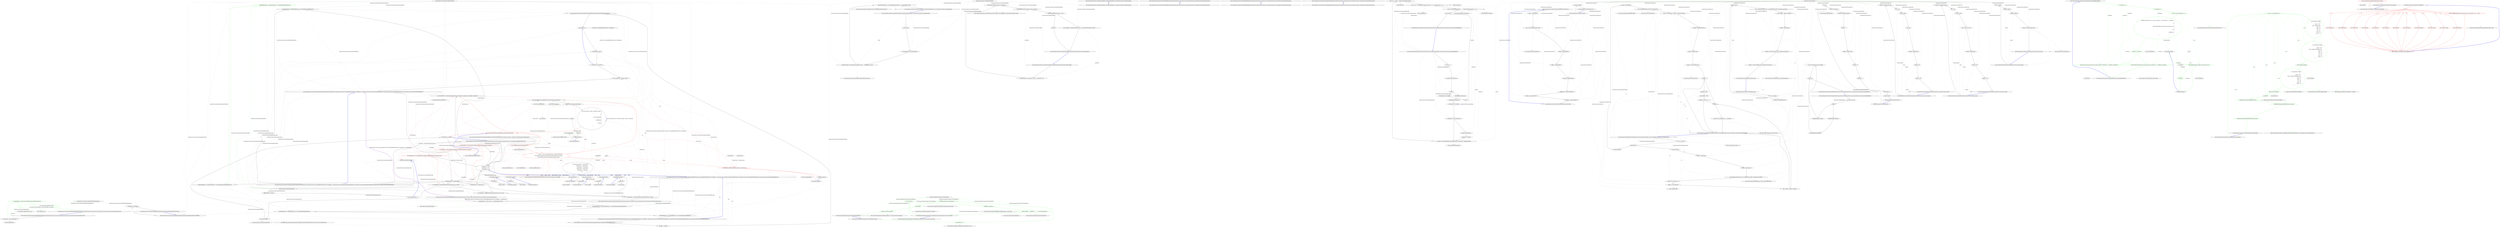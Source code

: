 digraph  {
d5 [label="var settlementDate = contract.Time.Date.AddDays(Option.DefaultSettlementDays)", span="53-53", cluster="QuantConnect.Securities.Option.DefaultQLRiskFreeRateEstimator.Estimate(QuantConnect.Securities.Security, QuantConnect.Data.Slice, QuantConnect.Data.Market.OptionContract)", color=green, community=0];
d3 [label="Entry QuantConnect.Securities.Option.DefaultQLRiskFreeRateEstimator.Estimate(QuantConnect.Securities.Security, QuantConnect.Data.Slice, QuantConnect.Data.Market.OptionContract)", span="50-50", cluster="QuantConnect.Securities.Option.DefaultQLRiskFreeRateEstimator.Estimate(QuantConnect.Securities.Security, QuantConnect.Data.Slice, QuantConnect.Data.Market.OptionContract)"];
d4 [label="var dayCounter = new Actual365Fixed()", span="52-52", cluster="QuantConnect.Securities.Option.DefaultQLRiskFreeRateEstimator.Estimate(QuantConnect.Securities.Security, QuantConnect.Data.Slice, QuantConnect.Data.Market.OptionContract)"];
d6 [label="return new Handle<YieldTermStructure>(\r\n                        new FlatForward(settlementDate, (double)_riskFreeRate, dayCounter));", span="55-56", cluster="QuantConnect.Securities.Option.DefaultQLRiskFreeRateEstimator.Estimate(QuantConnect.Securities.Security, QuantConnect.Data.Slice, QuantConnect.Data.Market.OptionContract)", color=green, community=1];
d9 [label="Entry System.DateTime.AddDays(double)", span="0-0", cluster="System.DateTime.AddDays(double)"];
d12 [label="QuantConnect.Securities.Option.DefaultQLRiskFreeRateEstimator", span=""];
d7 [label="Exit QuantConnect.Securities.Option.DefaultQLRiskFreeRateEstimator.Estimate(QuantConnect.Securities.Security, QuantConnect.Data.Slice, QuantConnect.Data.Market.OptionContract)", span="50-50", cluster="QuantConnect.Securities.Option.DefaultQLRiskFreeRateEstimator.Estimate(QuantConnect.Securities.Security, QuantConnect.Data.Slice, QuantConnect.Data.Market.OptionContract)"];
d10 [label="Entry Handle<YieldTermStructure>.cstr", span="", cluster="Handle<YieldTermStructure>.cstr"];
d11 [label="Entry FlatForward.cstr", span="", cluster="FlatForward.cstr"];
d8 [label="Entry Actual365Fixed.cstr", span="", cluster="Actual365Fixed.cstr"];
d1 [label="_riskFreeRate = riskFreeRate", span="39-39", cluster="QuantConnect.Securities.Option.DefaultQLRiskFreeRateEstimator.DefaultQLRiskFreeRateEstimator(decimal)"];
d0 [label="Entry QuantConnect.Securities.Option.DefaultQLRiskFreeRateEstimator.DefaultQLRiskFreeRateEstimator(decimal)", span="37-37", cluster="QuantConnect.Securities.Option.DefaultQLRiskFreeRateEstimator.DefaultQLRiskFreeRateEstimator(decimal)"];
d2 [label="Exit QuantConnect.Securities.Option.DefaultQLRiskFreeRateEstimator.DefaultQLRiskFreeRateEstimator(decimal)", span="37-37", cluster="QuantConnect.Securities.Option.DefaultQLRiskFreeRateEstimator.DefaultQLRiskFreeRateEstimator(decimal)"];
m0_9 [label="Entry QuantConnect.Indicators.MeanAbsoluteDeviation.MeanAbsoluteDeviation(string, int)", span="43-43", cluster="QuantConnect.Indicators.MeanAbsoluteDeviation.MeanAbsoluteDeviation(string, int)", file="DefaultQLUnderlyingVolatilityEstimator.cs"];
m0_8 [label="Entry QuantConnect.Indicators.MovingAverageType.AsIndicator(string, int)", span="54-54", cluster="QuantConnect.Indicators.MovingAverageType.AsIndicator(string, int)", file="DefaultQLUnderlyingVolatilityEstimator.cs"];
m0_18 [label="Entry QuantConnect.Indicators.IndicatorBase<QuantConnect.Indicators.IndicatorDataPoint>.Update(System.DateTime, decimal)", span="33-33", cluster="QuantConnect.Indicators.IndicatorBase<QuantConnect.Indicators.IndicatorDataPoint>.Update(System.DateTime, decimal)", file="DefaultQLUnderlyingVolatilityEstimator.cs"];
m0_10 [label="Entry QuantConnect.Indicators.CommodityChannelIndex.ComputeNextValue(QuantConnect.Data.Market.TradeBar)", span="89-89", cluster="QuantConnect.Indicators.CommodityChannelIndex.ComputeNextValue(QuantConnect.Data.Market.TradeBar)", file="DefaultQLUnderlyingVolatilityEstimator.cs"];
m0_11 [label="decimal typicalPrice = (input.High + input.Low + input.Close) / 3.0m", span="90-90", cluster="QuantConnect.Indicators.CommodityChannelIndex.ComputeNextValue(QuantConnect.Data.Market.TradeBar)", file="DefaultQLUnderlyingVolatilityEstimator.cs"];
m0_12 [label="TypicalPriceAverage.Update(input.Time, typicalPrice)", span="92-92", cluster="QuantConnect.Indicators.CommodityChannelIndex.ComputeNextValue(QuantConnect.Data.Market.TradeBar)", file="DefaultQLUnderlyingVolatilityEstimator.cs"];
m0_13 [label="TypicalPriceMeanDeviation.Update(input.Time, typicalPrice)", span="93-93", cluster="QuantConnect.Indicators.CommodityChannelIndex.ComputeNextValue(QuantConnect.Data.Market.TradeBar)", file="DefaultQLUnderlyingVolatilityEstimator.cs"];
m0_16 [label="return (typicalPrice - TypicalPriceAverage.Current) / (_k * TypicalPriceMeanDeviation.Current);", span="98-98", cluster="QuantConnect.Indicators.CommodityChannelIndex.ComputeNextValue(QuantConnect.Data.Market.TradeBar)", file="DefaultQLUnderlyingVolatilityEstimator.cs"];
m0_14 [label="TypicalPriceMeanDeviation.Current == 0.0m", span="95-95", cluster="QuantConnect.Indicators.CommodityChannelIndex.ComputeNextValue(QuantConnect.Data.Market.TradeBar)", file="DefaultQLUnderlyingVolatilityEstimator.cs"];
m0_15 [label="return 0.0m;", span="96-96", cluster="QuantConnect.Indicators.CommodityChannelIndex.ComputeNextValue(QuantConnect.Data.Market.TradeBar)", file="DefaultQLUnderlyingVolatilityEstimator.cs"];
m0_17 [label="Exit QuantConnect.Indicators.CommodityChannelIndex.ComputeNextValue(QuantConnect.Data.Market.TradeBar)", span="89-89", cluster="QuantConnect.Indicators.CommodityChannelIndex.ComputeNextValue(QuantConnect.Data.Market.TradeBar)", file="DefaultQLUnderlyingVolatilityEstimator.cs"];
m0_2 [label="Entry QuantConnect.Indicators.CommodityChannelIndex.CommodityChannelIndex(string, int, QuantConnect.Indicators.MovingAverageType)", span="69-69", cluster="QuantConnect.Indicators.CommodityChannelIndex.CommodityChannelIndex(string, int, QuantConnect.Indicators.MovingAverageType)", file="DefaultQLUnderlyingVolatilityEstimator.cs"];
m0_3 [label="_period = period", span="71-71", cluster="QuantConnect.Indicators.CommodityChannelIndex.CommodityChannelIndex(string, int, QuantConnect.Indicators.MovingAverageType)", file="DefaultQLUnderlyingVolatilityEstimator.cs"];
m0_4 [label="MovingAverageType = movingAverageType", span="72-72", cluster="QuantConnect.Indicators.CommodityChannelIndex.CommodityChannelIndex(string, int, QuantConnect.Indicators.MovingAverageType)", file="DefaultQLUnderlyingVolatilityEstimator.cs"];
m0_5 [label="TypicalPriceAverage = movingAverageType.AsIndicator(name + ''_TypicalPriceAvg'', period)", span="73-73", cluster="QuantConnect.Indicators.CommodityChannelIndex.CommodityChannelIndex(string, int, QuantConnect.Indicators.MovingAverageType)", file="DefaultQLUnderlyingVolatilityEstimator.cs"];
m0_6 [label="TypicalPriceMeanDeviation = new MeanAbsoluteDeviation(name + ''_TypicalPriceMAD'', period)", span="74-74", cluster="QuantConnect.Indicators.CommodityChannelIndex.CommodityChannelIndex(string, int, QuantConnect.Indicators.MovingAverageType)", file="DefaultQLUnderlyingVolatilityEstimator.cs"];
m0_7 [label="Exit QuantConnect.Indicators.CommodityChannelIndex.CommodityChannelIndex(string, int, QuantConnect.Indicators.MovingAverageType)", span="69-69", cluster="QuantConnect.Indicators.CommodityChannelIndex.CommodityChannelIndex(string, int, QuantConnect.Indicators.MovingAverageType)", file="DefaultQLUnderlyingVolatilityEstimator.cs"];
m0_0 [label="Entry QuantConnect.Indicators.CommodityChannelIndex.CommodityChannelIndex(int, QuantConnect.Indicators.MovingAverageType)", span="58-58", cluster="QuantConnect.Indicators.CommodityChannelIndex.CommodityChannelIndex(int, QuantConnect.Indicators.MovingAverageType)", file="DefaultQLUnderlyingVolatilityEstimator.cs"];
m0_1 [label="Exit QuantConnect.Indicators.CommodityChannelIndex.CommodityChannelIndex(int, QuantConnect.Indicators.MovingAverageType)", span="58-58", cluster="QuantConnect.Indicators.CommodityChannelIndex.CommodityChannelIndex(int, QuantConnect.Indicators.MovingAverageType)", file="DefaultQLUnderlyingVolatilityEstimator.cs"];
m0_19 [label="QuantConnect.Indicators.CommodityChannelIndex", span="", file="DefaultQLUnderlyingVolatilityEstimator.cs"];
m1_0 [label="Entry QuantConnect.Securities.Option.IDividendYieldEstimator.Estimate(QuantConnect.Securities.Security, QuantConnect.Data.Slice, QuantConnect.Data.Market.OptionContract)", span="40-40", cluster="QuantConnect.Securities.Option.IDividendYieldEstimator.Estimate(QuantConnect.Securities.Security, QuantConnect.Data.Slice, QuantConnect.Data.Market.OptionContract)", file="IDividendYieldEstimator.cs"];
m1_1 [label="Exit QuantConnect.Securities.Option.IDividendYieldEstimator.Estimate(QuantConnect.Securities.Security, QuantConnect.Data.Slice, QuantConnect.Data.Market.OptionContract)", span="40-40", cluster="QuantConnect.Securities.Option.IDividendYieldEstimator.Estimate(QuantConnect.Securities.Security, QuantConnect.Data.Slice, QuantConnect.Data.Market.OptionContract)", file="IDividendYieldEstimator.cs"];
m2_0 [label="Entry QuantConnect.Securities.Option.IRiskFreeRateEstimator.Estimate(QuantConnect.Securities.Security, QuantConnect.Data.Slice, QuantConnect.Data.Market.OptionContract)", span="39-39", cluster="QuantConnect.Securities.Option.IRiskFreeRateEstimator.Estimate(QuantConnect.Securities.Security, QuantConnect.Data.Slice, QuantConnect.Data.Market.OptionContract)", file="IRiskFreeRateEstimator.cs"];
m2_1 [label="Exit QuantConnect.Securities.Option.IRiskFreeRateEstimator.Estimate(QuantConnect.Securities.Security, QuantConnect.Data.Slice, QuantConnect.Data.Market.OptionContract)", span="39-39", cluster="QuantConnect.Securities.Option.IRiskFreeRateEstimator.Estimate(QuantConnect.Securities.Security, QuantConnect.Data.Slice, QuantConnect.Data.Market.OptionContract)", file="IRiskFreeRateEstimator.cs"];
m3_0 [label="Entry QuantConnect.Securities.Option.IUnderlyingVolatilityEstimator.Estimate(QuantConnect.Securities.Security, QuantConnect.Data.Slice, QuantConnect.Data.Market.OptionContract)", span="40-40", cluster="QuantConnect.Securities.Option.IUnderlyingVolatilityEstimator.Estimate(QuantConnect.Securities.Security, QuantConnect.Data.Slice, QuantConnect.Data.Market.OptionContract)", file="IUnderlyingVolatilityEstimator.cs"];
m3_1 [label="Exit QuantConnect.Securities.Option.IUnderlyingVolatilityEstimator.Estimate(QuantConnect.Securities.Security, QuantConnect.Data.Slice, QuantConnect.Data.Market.OptionContract)", span="40-40", cluster="QuantConnect.Securities.Option.IUnderlyingVolatilityEstimator.Estimate(QuantConnect.Securities.Security, QuantConnect.Data.Slice, QuantConnect.Data.Market.OptionContract)", file="IUnderlyingVolatilityEstimator.cs"];
m5_112 [label="Entry Unk.ToLower", span="", cluster="Unk.ToLower", file="OptionContract.cs"];
m5_92 [label="Entry QuantConnect.Data.Market.Tick.GetSource(QuantConnect.Data.SubscriptionDataConfig, System.DateTime, QuantConnect.DataFeedEndpoint)", span="268-268", cluster="QuantConnect.Data.Market.Tick.GetSource(QuantConnect.Data.SubscriptionDataConfig, System.DateTime, QuantConnect.DataFeedEndpoint)", file="OptionContract.cs"];
m5_93 [label="var source = ''''", span="270-270", cluster="QuantConnect.Data.Market.Tick.GetSource(QuantConnect.Data.SubscriptionDataConfig, System.DateTime, QuantConnect.DataFeedEndpoint)", file="OptionContract.cs"];
m5_95 [label=datafeed, span="273-273", cluster="QuantConnect.Data.Market.Tick.GetSource(QuantConnect.Data.SubscriptionDataConfig, System.DateTime, QuantConnect.DataFeedEndpoint)", file="OptionContract.cs"];
m5_99 [label="config.Security == SecurityType.Forex", span="280-280", cluster="QuantConnect.Data.Market.Tick.GetSource(QuantConnect.Data.SubscriptionDataConfig, System.DateTime, QuantConnect.DataFeedEndpoint)", file="OptionContract.cs"];
m5_102 [label="var symbol = String.IsNullOrEmpty(config.MappedSymbol) ? config.Symbol : config.MappedSymbol", span="285-285", cluster="QuantConnect.Data.Market.Tick.GetSource(QuantConnect.Data.SubscriptionDataConfig, System.DateTime, QuantConnect.DataFeedEndpoint)", file="OptionContract.cs"];
m5_103 [label="source = @''../../../Data/'' + config.Security.ToString().ToLower()", span="286-286", cluster="QuantConnect.Data.Market.Tick.GetSource(QuantConnect.Data.SubscriptionDataConfig, System.DateTime, QuantConnect.DataFeedEndpoint)", file="OptionContract.cs"];
m5_104 [label="source += @''/'' + config.Resolution.ToString().ToLower() + @''/'' + symbol.ToLower() + @''/''", span="287-287", cluster="QuantConnect.Data.Market.Tick.GetSource(QuantConnect.Data.SubscriptionDataConfig, System.DateTime, QuantConnect.DataFeedEndpoint)", file="OptionContract.cs"];
m5_105 [label="source += date.ToString(dateFormat) + ''_'' + dataType.ToString().ToLower() + ''.zip''", span="288-288", cluster="QuantConnect.Data.Market.Tick.GetSource(QuantConnect.Data.SubscriptionDataConfig, System.DateTime, QuantConnect.DataFeedEndpoint)", file="OptionContract.cs"];
m5_94 [label="var dataType = TickType.Trade", span="271-271", cluster="QuantConnect.Data.Market.Tick.GetSource(QuantConnect.Data.SubscriptionDataConfig, System.DateTime, QuantConnect.DataFeedEndpoint)", file="OptionContract.cs"];
m5_96 [label="DataFeedEndpoint.Backtesting", span="276-276", cluster="QuantConnect.Data.Market.Tick.GetSource(QuantConnect.Data.SubscriptionDataConfig, System.DateTime, QuantConnect.DataFeedEndpoint)", file="OptionContract.cs"];
m5_106 [label="DataFeedEndpoint.LiveTrading", span="292-292", cluster="QuantConnect.Data.Market.Tick.GetSource(QuantConnect.Data.SubscriptionDataConfig, System.DateTime, QuantConnect.DataFeedEndpoint)", file="OptionContract.cs"];
m5_97 [label="DataFeedEndpoint.FileSystem", span="277-277", cluster="QuantConnect.Data.Market.Tick.GetSource(QuantConnect.Data.SubscriptionDataConfig, System.DateTime, QuantConnect.DataFeedEndpoint)", file="OptionContract.cs"];
m5_98 [label="var dateFormat = ''yyyyMMdd''", span="279-279", cluster="QuantConnect.Data.Market.Tick.GetSource(QuantConnect.Data.SubscriptionDataConfig, System.DateTime, QuantConnect.DataFeedEndpoint)", file="OptionContract.cs"];
m5_100 [label="dataType = TickType.Quote", span="282-282", cluster="QuantConnect.Data.Market.Tick.GetSource(QuantConnect.Data.SubscriptionDataConfig, System.DateTime, QuantConnect.DataFeedEndpoint)", file="OptionContract.cs"];
m5_101 [label="dateFormat = ''yyMMdd''", span="283-283", cluster="QuantConnect.Data.Market.Tick.GetSource(QuantConnect.Data.SubscriptionDataConfig, System.DateTime, QuantConnect.DataFeedEndpoint)", file="OptionContract.cs"];
m5_107 [label="source = ''''", span="293-293", cluster="QuantConnect.Data.Market.Tick.GetSource(QuantConnect.Data.SubscriptionDataConfig, System.DateTime, QuantConnect.DataFeedEndpoint)", file="OptionContract.cs"];
m5_108 [label="return source;", span="297-297", cluster="QuantConnect.Data.Market.Tick.GetSource(QuantConnect.Data.SubscriptionDataConfig, System.DateTime, QuantConnect.DataFeedEndpoint)", file="OptionContract.cs"];
m5_109 [label="Exit QuantConnect.Data.Market.Tick.GetSource(QuantConnect.Data.SubscriptionDataConfig, System.DateTime, QuantConnect.DataFeedEndpoint)", span="268-268", cluster="QuantConnect.Data.Market.Tick.GetSource(QuantConnect.Data.SubscriptionDataConfig, System.DateTime, QuantConnect.DataFeedEndpoint)", file="OptionContract.cs"];
m5_12 [label="Entry QuantConnect.Data.Market.Tick.Tick(QuantConnect.Data.Market.Tick)", span="114-114", cluster="QuantConnect.Data.Market.Tick.Tick(QuantConnect.Data.Market.Tick)", file="OptionContract.cs"];
m5_13 [label="Symbol = original.Symbol", span="116-116", cluster="QuantConnect.Data.Market.Tick.Tick(QuantConnect.Data.Market.Tick)", file="OptionContract.cs"];
m5_14 [label="Time = new DateTime(original.Time.Ticks)", span="117-117", cluster="QuantConnect.Data.Market.Tick.Tick(QuantConnect.Data.Market.Tick)", file="OptionContract.cs"];
m5_15 [label="BidPrice = original.BidPrice", span="118-118", cluster="QuantConnect.Data.Market.Tick.Tick(QuantConnect.Data.Market.Tick)", file="OptionContract.cs"];
m5_16 [label="AskPrice = original.AskPrice", span="119-119", cluster="QuantConnect.Data.Market.Tick.Tick(QuantConnect.Data.Market.Tick)", file="OptionContract.cs"];
m5_17 [label="Exchange = original.Exchange", span="120-120", cluster="QuantConnect.Data.Market.Tick.Tick(QuantConnect.Data.Market.Tick)", file="OptionContract.cs"];
m5_18 [label="SaleCondition = original.SaleCondition", span="121-121", cluster="QuantConnect.Data.Market.Tick.Tick(QuantConnect.Data.Market.Tick)", file="OptionContract.cs"];
m5_19 [label="Quantity = original.Quantity", span="122-122", cluster="QuantConnect.Data.Market.Tick.Tick(QuantConnect.Data.Market.Tick)", file="OptionContract.cs"];
m5_20 [label="Suspicious = original.Suspicious", span="123-123", cluster="QuantConnect.Data.Market.Tick.Tick(QuantConnect.Data.Market.Tick)", file="OptionContract.cs"];
m5_21 [label="Exit QuantConnect.Data.Market.Tick.Tick(QuantConnect.Data.Market.Tick)", span="114-114", cluster="QuantConnect.Data.Market.Tick.Tick(QuantConnect.Data.Market.Tick)", file="OptionContract.cs"];
m5_54 [label="Entry QuantConnect.Data.Market.Tick.Tick(QuantConnect.Data.SubscriptionDataConfig, string, System.DateTime, QuantConnect.DataFeedEndpoint)", span="190-190", cluster="QuantConnect.Data.Market.Tick.Tick(QuantConnect.Data.SubscriptionDataConfig, string, System.DateTime, QuantConnect.DataFeedEndpoint)", file="OptionContract.cs"];
m5_55 [label="var csv = line.Split(',')", span="194-194", cluster="QuantConnect.Data.Market.Tick.Tick(QuantConnect.Data.SubscriptionDataConfig, string, System.DateTime, QuantConnect.DataFeedEndpoint)", file="OptionContract.cs"];
m5_56 [label="config.Security", span="197-197", cluster="QuantConnect.Data.Market.Tick.Tick(QuantConnect.Data.SubscriptionDataConfig, string, System.DateTime, QuantConnect.DataFeedEndpoint)", file="OptionContract.cs"];
m5_58 [label="Symbol = config.Symbol", span="200-200", cluster="QuantConnect.Data.Market.Tick.Tick(QuantConnect.Data.SubscriptionDataConfig, string, System.DateTime, QuantConnect.DataFeedEndpoint)", file="OptionContract.cs"];
m5_59 [label="Time = date.Date.AddMilliseconds(Convert.ToInt64(csv[0]))", span="201-201", cluster="QuantConnect.Data.Market.Tick.Tick(QuantConnect.Data.SubscriptionDataConfig, string, System.DateTime, QuantConnect.DataFeedEndpoint)", file="OptionContract.cs"];
m5_60 [label="Value = (csv[1].ToDecimal() / 10000m) * config.PriceScaleFactor", span="202-202", cluster="QuantConnect.Data.Market.Tick.Tick(QuantConnect.Data.SubscriptionDataConfig, string, System.DateTime, QuantConnect.DataFeedEndpoint)", file="OptionContract.cs"];
m5_69 [label="Symbol = config.Symbol", span="215-215", cluster="QuantConnect.Data.Market.Tick.Tick(QuantConnect.Data.SubscriptionDataConfig, string, System.DateTime, QuantConnect.DataFeedEndpoint)", file="OptionContract.cs"];
m5_63 [label="Quantity = Convert.ToInt32(csv[2])", span="205-205", cluster="QuantConnect.Data.Market.Tick.Tick(QuantConnect.Data.SubscriptionDataConfig, string, System.DateTime, QuantConnect.DataFeedEndpoint)", file="OptionContract.cs"];
m5_64 [label="csv.Length > 3", span="206-206", cluster="QuantConnect.Data.Market.Tick.Tick(QuantConnect.Data.SubscriptionDataConfig, string, System.DateTime, QuantConnect.DataFeedEndpoint)", file="OptionContract.cs"];
m5_65 [label="Exchange = csv[3]", span="208-208", cluster="QuantConnect.Data.Market.Tick.Tick(QuantConnect.Data.SubscriptionDataConfig, string, System.DateTime, QuantConnect.DataFeedEndpoint)", file="OptionContract.cs"];
m5_66 [label="SaleCondition = csv[4]", span="209-209", cluster="QuantConnect.Data.Market.Tick.Tick(QuantConnect.Data.SubscriptionDataConfig, string, System.DateTime, QuantConnect.DataFeedEndpoint)", file="OptionContract.cs"];
m5_67 [label="Suspicious = (csv[5] == ''1'')", span="210-210", cluster="QuantConnect.Data.Market.Tick.Tick(QuantConnect.Data.SubscriptionDataConfig, string, System.DateTime, QuantConnect.DataFeedEndpoint)", file="OptionContract.cs"];
m5_71 [label="Time = DateTime.ParseExact(csv[0], ''yyyyMMdd HH:mm:ss.ffff'', CultureInfo.InvariantCulture)", span="217-217", cluster="QuantConnect.Data.Market.Tick.Tick(QuantConnect.Data.SubscriptionDataConfig, string, System.DateTime, QuantConnect.DataFeedEndpoint)", file="OptionContract.cs"];
m5_72 [label="BidPrice = csv[1].ToDecimal()", span="218-218", cluster="QuantConnect.Data.Market.Tick.Tick(QuantConnect.Data.SubscriptionDataConfig, string, System.DateTime, QuantConnect.DataFeedEndpoint)", file="OptionContract.cs"];
m5_73 [label="AskPrice = csv[2].ToDecimal()", span="219-219", cluster="QuantConnect.Data.Market.Tick.Tick(QuantConnect.Data.SubscriptionDataConfig, string, System.DateTime, QuantConnect.DataFeedEndpoint)", file="OptionContract.cs"];
m5_57 [label="SecurityType.Equity", span="199-199", cluster="QuantConnect.Data.Market.Tick.Tick(QuantConnect.Data.SubscriptionDataConfig, string, System.DateTime, QuantConnect.DataFeedEndpoint)", file="OptionContract.cs"];
m5_68 [label="SecurityType.Forex", span="214-214", cluster="QuantConnect.Data.Market.Tick.Tick(QuantConnect.Data.SubscriptionDataConfig, string, System.DateTime, QuantConnect.DataFeedEndpoint)", file="OptionContract.cs"];
m5_61 [label="DataType = MarketDataType.Tick", span="203-203", cluster="QuantConnect.Data.Market.Tick.Tick(QuantConnect.Data.SubscriptionDataConfig, string, System.DateTime, QuantConnect.DataFeedEndpoint)", file="OptionContract.cs"];
m5_62 [label="TickType = TickType.Trade", span="204-204", cluster="QuantConnect.Data.Market.Tick.Tick(QuantConnect.Data.SubscriptionDataConfig, string, System.DateTime, QuantConnect.DataFeedEndpoint)", file="OptionContract.cs"];
m5_75 [label=Exception, span="224-224", cluster="QuantConnect.Data.Market.Tick.Tick(QuantConnect.Data.SubscriptionDataConfig, string, System.DateTime, QuantConnect.DataFeedEndpoint)", file="OptionContract.cs"];
m5_70 [label="TickType = TickType.Quote", span="216-216", cluster="QuantConnect.Data.Market.Tick.Tick(QuantConnect.Data.SubscriptionDataConfig, string, System.DateTime, QuantConnect.DataFeedEndpoint)", file="OptionContract.cs"];
m5_74 [label="Value = BidPrice + (AskPrice - BidPrice) / 2", span="220-220", cluster="QuantConnect.Data.Market.Tick.Tick(QuantConnect.Data.SubscriptionDataConfig, string, System.DateTime, QuantConnect.DataFeedEndpoint)", file="OptionContract.cs"];
m5_76 [label="Log.Error(''Error Generating Tick: '' + err.Message)", span="226-226", cluster="QuantConnect.Data.Market.Tick.Tick(QuantConnect.Data.SubscriptionDataConfig, string, System.DateTime, QuantConnect.DataFeedEndpoint)", file="OptionContract.cs"];
m5_77 [label="Exit QuantConnect.Data.Market.Tick.Tick(QuantConnect.Data.SubscriptionDataConfig, string, System.DateTime, QuantConnect.DataFeedEndpoint)", span="190-190", cluster="QuantConnect.Data.Market.Tick.Tick(QuantConnect.Data.SubscriptionDataConfig, string, System.DateTime, QuantConnect.DataFeedEndpoint)", file="OptionContract.cs"];
m5_51 [label="Entry string.Split(params char[])", span="0-0", cluster="string.Split(params char[])", file="OptionContract.cs"];
m5_81 [label="Entry System.Convert.ToInt32(string)", span="0-0", cluster="System.Convert.ToInt32(string)", file="OptionContract.cs"];
m5_32 [label="Entry QuantConnect.Data.Market.Tick.Tick(System.DateTime, string, decimal, decimal, decimal)", span="154-154", cluster="QuantConnect.Data.Market.Tick.Tick(System.DateTime, string, decimal, decimal, decimal)", file="OptionContract.cs"];
m5_33 [label="DataType = MarketDataType.Tick", span="156-156", cluster="QuantConnect.Data.Market.Tick.Tick(System.DateTime, string, decimal, decimal, decimal)", file="OptionContract.cs"];
m5_34 [label="Time = time", span="157-157", cluster="QuantConnect.Data.Market.Tick.Tick(System.DateTime, string, decimal, decimal, decimal)", file="OptionContract.cs"];
m5_35 [label="Symbol = symbol", span="158-158", cluster="QuantConnect.Data.Market.Tick.Tick(System.DateTime, string, decimal, decimal, decimal)", file="OptionContract.cs"];
m5_36 [label="Value = last", span="159-159", cluster="QuantConnect.Data.Market.Tick.Tick(System.DateTime, string, decimal, decimal, decimal)", file="OptionContract.cs"];
m5_38 [label="BidPrice = bid", span="161-161", cluster="QuantConnect.Data.Market.Tick.Tick(System.DateTime, string, decimal, decimal, decimal)", file="OptionContract.cs"];
m5_39 [label="AskPrice = ask", span="162-162", cluster="QuantConnect.Data.Market.Tick.Tick(System.DateTime, string, decimal, decimal, decimal)", file="OptionContract.cs"];
m5_37 [label="TickType = TickType.Quote", span="160-160", cluster="QuantConnect.Data.Market.Tick.Tick(System.DateTime, string, decimal, decimal, decimal)", file="OptionContract.cs"];
m5_40 [label="Exit QuantConnect.Data.Market.Tick.Tick(System.DateTime, string, decimal, decimal, decimal)", span="154-154", cluster="QuantConnect.Data.Market.Tick.Tick(System.DateTime, string, decimal, decimal, decimal)", file="OptionContract.cs"];
m5_22 [label="Entry System.DateTime.DateTime(long)", span="0-0", cluster="System.DateTime.DateTime(long)", file="OptionContract.cs"];
m5_79 [label="Entry System.DateTime.AddMilliseconds(double)", span="0-0", cluster="System.DateTime.AddMilliseconds(double)", file="OptionContract.cs"];
m5_82 [label="Entry QuantConnect.Logging.Log.Error(string, bool)", span="86-86", cluster="QuantConnect.Logging.Log.Error(string, bool)", file="OptionContract.cs"];
m5_83 [label="Entry QuantConnect.Data.Market.Tick.Reader(QuantConnect.Data.SubscriptionDataConfig, string, System.DateTime, QuantConnect.DataFeedEndpoint)", span="241-241", cluster="QuantConnect.Data.Market.Tick.Reader(QuantConnect.Data.SubscriptionDataConfig, string, System.DateTime, QuantConnect.DataFeedEndpoint)", file="OptionContract.cs"];
m5_84 [label="var _tick = new Tick()", span="243-243", cluster="QuantConnect.Data.Market.Tick.Reader(QuantConnect.Data.SubscriptionDataConfig, string, System.DateTime, QuantConnect.DataFeedEndpoint)", file="OptionContract.cs"];
m5_85 [label=datafeed, span="246-246", cluster="QuantConnect.Data.Market.Tick.Reader(QuantConnect.Data.SubscriptionDataConfig, string, System.DateTime, QuantConnect.DataFeedEndpoint)", file="OptionContract.cs"];
m5_88 [label="_tick = new Tick(config, line, date, datafeed)", span="252-252", cluster="QuantConnect.Data.Market.Tick.Reader(QuantConnect.Data.SubscriptionDataConfig, string, System.DateTime, QuantConnect.DataFeedEndpoint)", file="OptionContract.cs"];
m5_86 [label="DataFeedEndpoint.FileSystem", span="249-249", cluster="QuantConnect.Data.Market.Tick.Reader(QuantConnect.Data.SubscriptionDataConfig, string, System.DateTime, QuantConnect.DataFeedEndpoint)", file="OptionContract.cs"];
m5_89 [label="DataFeedEndpoint.LiveTrading", span="254-254", cluster="QuantConnect.Data.Market.Tick.Reader(QuantConnect.Data.SubscriptionDataConfig, string, System.DateTime, QuantConnect.DataFeedEndpoint)", file="OptionContract.cs"];
m5_87 [label="DataFeedEndpoint.Backtesting", span="250-250", cluster="QuantConnect.Data.Market.Tick.Reader(QuantConnect.Data.SubscriptionDataConfig, string, System.DateTime, QuantConnect.DataFeedEndpoint)", file="OptionContract.cs"];
m5_90 [label="return _tick;", span="258-258", cluster="QuantConnect.Data.Market.Tick.Reader(QuantConnect.Data.SubscriptionDataConfig, string, System.DateTime, QuantConnect.DataFeedEndpoint)", file="OptionContract.cs"];
m5_91 [label="Exit QuantConnect.Data.Market.Tick.Reader(QuantConnect.Data.SubscriptionDataConfig, string, System.DateTime, QuantConnect.DataFeedEndpoint)", span="241-241", cluster="QuantConnect.Data.Market.Tick.Reader(QuantConnect.Data.SubscriptionDataConfig, string, System.DateTime, QuantConnect.DataFeedEndpoint)", file="OptionContract.cs"];
m5_111 [label="Entry Unk.ToString", span="", cluster="Unk.ToString", file="OptionContract.cs"];
m5_23 [label="Entry QuantConnect.Data.Market.Tick.Tick(System.DateTime, string, decimal, decimal)", span="134-134", cluster="QuantConnect.Data.Market.Tick.Tick(System.DateTime, string, decimal, decimal)", file="OptionContract.cs"];
m5_24 [label="DataType = MarketDataType.Tick", span="136-136", cluster="QuantConnect.Data.Market.Tick.Tick(System.DateTime, string, decimal, decimal)", file="OptionContract.cs"];
m5_25 [label="Time = time", span="137-137", cluster="QuantConnect.Data.Market.Tick.Tick(System.DateTime, string, decimal, decimal)", file="OptionContract.cs"];
m5_26 [label="Symbol = symbol", span="138-138", cluster="QuantConnect.Data.Market.Tick.Tick(System.DateTime, string, decimal, decimal)", file="OptionContract.cs"];
m5_27 [label="Value = bid + (ask - bid) / 2", span="139-139", cluster="QuantConnect.Data.Market.Tick.Tick(System.DateTime, string, decimal, decimal)", file="OptionContract.cs"];
m5_29 [label="BidPrice = bid", span="141-141", cluster="QuantConnect.Data.Market.Tick.Tick(System.DateTime, string, decimal, decimal)", file="OptionContract.cs"];
m5_30 [label="AskPrice = ask", span="142-142", cluster="QuantConnect.Data.Market.Tick.Tick(System.DateTime, string, decimal, decimal)", file="OptionContract.cs"];
m5_28 [label="TickType = TickType.Quote", span="140-140", cluster="QuantConnect.Data.Market.Tick.Tick(System.DateTime, string, decimal, decimal)", file="OptionContract.cs"];
m5_31 [label="Exit QuantConnect.Data.Market.Tick.Tick(System.DateTime, string, decimal, decimal)", span="134-134", cluster="QuantConnect.Data.Market.Tick.Tick(System.DateTime, string, decimal, decimal)", file="OptionContract.cs"];
m5_115 [label="Entry System.DateTime.ToString(string)", span="0-0", cluster="System.DateTime.ToString(string)", file="OptionContract.cs"];
m5_116 [label="Entry QuantConnect.Data.Market.Tick.Update(decimal, decimal, decimal, decimal)", span="308-308", cluster="QuantConnect.Data.Market.Tick.Update(decimal, decimal, decimal, decimal)", file="OptionContract.cs"];
m5_117 [label="Value = lastTrade", span="310-310", cluster="QuantConnect.Data.Market.Tick.Update(decimal, decimal, decimal, decimal)", file="OptionContract.cs"];
m5_118 [label="BidPrice = bidPrice", span="311-311", cluster="QuantConnect.Data.Market.Tick.Update(decimal, decimal, decimal, decimal)", file="OptionContract.cs"];
m5_119 [label="AskPrice = askPrice", span="312-312", cluster="QuantConnect.Data.Market.Tick.Update(decimal, decimal, decimal, decimal)", file="OptionContract.cs"];
m5_120 [label="Quantity = Convert.ToInt32(volume)", span="313-313", cluster="QuantConnect.Data.Market.Tick.Update(decimal, decimal, decimal, decimal)", file="OptionContract.cs"];
m5_121 [label="Exit QuantConnect.Data.Market.Tick.Update(decimal, decimal, decimal, decimal)", span="308-308", cluster="QuantConnect.Data.Market.Tick.Update(decimal, decimal, decimal, decimal)", file="OptionContract.cs"];
m5_114 [label="Entry string.ToLower()", span="0-0", cluster="string.ToLower()", file="OptionContract.cs"];
m5_52 [label="Entry System.DateTime.ParseExact(string, string, System.IFormatProvider)", span="0-0", cluster="System.DateTime.ParseExact(string, string, System.IFormatProvider)", file="OptionContract.cs"];
m5_113 [label="Entry System.Enum.ToString()", span="0-0", cluster="System.Enum.ToString()", file="OptionContract.cs"];
m5_80 [label="Entry string.ToDecimal()", span="156-156", cluster="string.ToDecimal()", file="OptionContract.cs"];
m5_122 [label="Entry System.Convert.ToInt32(decimal)", span="0-0", cluster="System.Convert.ToInt32(decimal)", file="OptionContract.cs"];
m5_78 [label="Entry System.Convert.ToInt64(string)", span="0-0", cluster="System.Convert.ToInt64(string)", file="OptionContract.cs"];
m5_110 [label="Entry string.IsNullOrEmpty(string)", span="0-0", cluster="string.IsNullOrEmpty(string)", file="OptionContract.cs"];
m5_41 [label="Entry QuantConnect.Data.Market.Tick.Tick(string, string)", span="170-170", cluster="QuantConnect.Data.Market.Tick.Tick(string, string)", file="OptionContract.cs"];
m5_42 [label="var csv = line.Split(',')", span="172-172", cluster="QuantConnect.Data.Market.Tick.Tick(string, string)", file="OptionContract.cs"];
m5_44 [label="Symbol = symbol", span="174-174", cluster="QuantConnect.Data.Market.Tick.Tick(string, string)", file="OptionContract.cs"];
m5_43 [label="DataType = MarketDataType.Tick", span="173-173", cluster="QuantConnect.Data.Market.Tick.Tick(string, string)", file="OptionContract.cs"];
m5_45 [label="Time = DateTime.ParseExact(csv[0], ''yyyyMMdd HH:mm:ss.ffff'', CultureInfo.InvariantCulture)", span="175-175", cluster="QuantConnect.Data.Market.Tick.Tick(string, string)", file="OptionContract.cs"];
m5_48 [label="BidPrice = Convert.ToDecimal(csv[1], CultureInfo.InvariantCulture)", span="178-178", cluster="QuantConnect.Data.Market.Tick.Tick(string, string)", file="OptionContract.cs"];
m5_49 [label="AskPrice = Convert.ToDecimal(csv[2], CultureInfo.InvariantCulture)", span="179-179", cluster="QuantConnect.Data.Market.Tick.Tick(string, string)", file="OptionContract.cs"];
m5_46 [label="Value = BidPrice + (AskPrice - BidPrice) / 2", span="176-176", cluster="QuantConnect.Data.Market.Tick.Tick(string, string)", file="OptionContract.cs"];
m5_47 [label="TickType = TickType.Quote", span="177-177", cluster="QuantConnect.Data.Market.Tick.Tick(string, string)", file="OptionContract.cs"];
m5_50 [label="Exit QuantConnect.Data.Market.Tick.Tick(string, string)", span="170-170", cluster="QuantConnect.Data.Market.Tick.Tick(string, string)", file="OptionContract.cs"];
m5_0 [label="Entry QuantConnect.Data.Market.Tick.Tick()", span="97-97", cluster="QuantConnect.Data.Market.Tick.Tick()", file="OptionContract.cs"];
m5_1 [label="Value = 0", span="99-99", cluster="QuantConnect.Data.Market.Tick.Tick()", file="OptionContract.cs"];
m5_2 [label="Time = new DateTime()", span="100-100", cluster="QuantConnect.Data.Market.Tick.Tick()", file="OptionContract.cs"];
m5_3 [label="DataType = MarketDataType.Tick", span="101-101", cluster="QuantConnect.Data.Market.Tick.Tick()", file="OptionContract.cs"];
m5_4 [label="Symbol = ''''", span="102-102", cluster="QuantConnect.Data.Market.Tick.Tick()", file="OptionContract.cs"];
m5_5 [label="TickType = TickType.Trade", span="103-103", cluster="QuantConnect.Data.Market.Tick.Tick()", file="OptionContract.cs"];
m5_6 [label="Quantity = 0", span="104-104", cluster="QuantConnect.Data.Market.Tick.Tick()", file="OptionContract.cs"];
m5_7 [label="Exchange = ''''", span="105-105", cluster="QuantConnect.Data.Market.Tick.Tick()", file="OptionContract.cs"];
m5_8 [label="SaleCondition = ''''", span="106-106", cluster="QuantConnect.Data.Market.Tick.Tick()", file="OptionContract.cs"];
m5_9 [label="Suspicious = false", span="107-107", cluster="QuantConnect.Data.Market.Tick.Tick()", file="OptionContract.cs"];
m5_10 [label="Exit QuantConnect.Data.Market.Tick.Tick()", span="97-97", cluster="QuantConnect.Data.Market.Tick.Tick()", file="OptionContract.cs"];
m5_11 [label="Entry System.DateTime.DateTime()", span="0-0", cluster="System.DateTime.DateTime()", file="OptionContract.cs"];
m5_123 [label="Entry QuantConnect.Data.Market.Tick.Clone()", span="321-321", cluster="QuantConnect.Data.Market.Tick.Clone()", file="OptionContract.cs"];
m5_124 [label="return new Tick(this);", span="323-323", cluster="QuantConnect.Data.Market.Tick.Clone()", file="OptionContract.cs"];
m5_125 [label="Exit QuantConnect.Data.Market.Tick.Clone()", span="321-321", cluster="QuantConnect.Data.Market.Tick.Clone()", file="OptionContract.cs"];
m5_53 [label="Entry System.Convert.ToDecimal(string, System.IFormatProvider)", span="0-0", cluster="System.Convert.ToDecimal(string, System.IFormatProvider)", file="OptionContract.cs"];
m5_126 [label="QuantConnect.Data.Market.Tick", span="", file="OptionContract.cs"];
m6_0 [label="Entry QuantConnect.Tests.Indicators.AroonOscillatorTests.ComparesWithExternalData()", span="26-26", cluster="QuantConnect.Tests.Indicators.AroonOscillatorTests.ComparesWithExternalData()", file="OptionMarginModel.cs"];
m6_1 [label="int maxFailures = 57", span="29-29", cluster="QuantConnect.Tests.Indicators.AroonOscillatorTests.ComparesWithExternalData()", color=green, community=0, file="OptionMarginModel.cs"];
m6_2 [label="int totalFailures = 0", span="30-30", cluster="QuantConnect.Tests.Indicators.AroonOscillatorTests.ComparesWithExternalData()", color=green, community=0, file="OptionMarginModel.cs"];
m6_5 [label="totalFailures > maxFailures", span="44-44", cluster="QuantConnect.Tests.Indicators.AroonOscillatorTests.ComparesWithExternalData()", color=green, community=0, file="OptionMarginModel.cs"];
m6_6 [label="Assert.Fail(''Aroon did worse than previously expected. Failed: {0} Expected: {1}'', totalFailures, maxFailures)", span="46-46", cluster="QuantConnect.Tests.Indicators.AroonOscillatorTests.ComparesWithExternalData()", color=green, community=0, file="OptionMarginModel.cs"];
m6_7 [label="Console.WriteLine(''Aroon failed {0} data points against an expected of {1}'', totalFailures, maxFailures)", span="50-50", cluster="QuantConnect.Tests.Indicators.AroonOscillatorTests.ComparesWithExternalData()", color=green, community=0, file="OptionMarginModel.cs"];
m6_3 [label="var aroon = new AroonOscillator(14, 14)", span="31-31", cluster="QuantConnect.Tests.Indicators.AroonOscillatorTests.ComparesWithExternalData()", color=green, community=0, file="OptionMarginModel.cs"];
m6_4 [label="TestHelper.TestIndicator(aroon, ''spy_aroon_oscillator.txt'', ''Aroon Oscillator 14'', (i, expected) =>\r\n            {\r\n                try\r\n                {\r\n                    Assert.AreEqual(expected, (double) aroon.Current.Value, 1e-3);\r\n                }\r\n                catch\r\n                {\r\n                    totalFailures++;\r\n                }\r\n            })", span="32-42", cluster="QuantConnect.Tests.Indicators.AroonOscillatorTests.ComparesWithExternalData()", color=green, community=0, file="OptionMarginModel.cs"];
m6_8 [label="Exit QuantConnect.Tests.Indicators.AroonOscillatorTests.ComparesWithExternalData()", span="26-26", cluster="QuantConnect.Tests.Indicators.AroonOscillatorTests.ComparesWithExternalData()", file="OptionMarginModel.cs"];
m6_18 [label="Entry QuantConnect.Tests.Indicators.AroonOscillatorTests.ResetsProperly()", span="56-56", cluster="QuantConnect.Tests.Indicators.AroonOscillatorTests.ResetsProperly()", file="OptionMarginModel.cs"];
m6_19 [label="var aroon = new AroonOscillator(3, 3)", span="58-58", cluster="QuantConnect.Tests.Indicators.AroonOscillatorTests.ResetsProperly()", color=green, community=0, file="OptionMarginModel.cs"];
m6_20 [label="aroon.Update(new TradeBar\r\n            {\r\n                Symbol = ''SPY'',\r\n                Time = DateTime.Today,\r\n                Open = 3m,\r\n                High = 7m,\r\n                Low = 2m,\r\n                Close = 5m,\r\n                Volume = 10\r\n            })", span="59-68", cluster="QuantConnect.Tests.Indicators.AroonOscillatorTests.ResetsProperly()", color=green, community=0, file="OptionMarginModel.cs"];
m6_21 [label="aroon.Update(new TradeBar\r\n            {\r\n                Symbol = ''SPY'',\r\n                Time = DateTime.Today.AddSeconds(1),\r\n                Open = 3m,\r\n                High = 7m,\r\n                Low = 2m,\r\n                Close = 5m,\r\n                Volume = 10\r\n            })", span="69-78", cluster="QuantConnect.Tests.Indicators.AroonOscillatorTests.ResetsProperly()", color=green, community=0, file="OptionMarginModel.cs"];
m6_22 [label="Assert.IsFalse(aroon.IsReady)", span="79-79", cluster="QuantConnect.Tests.Indicators.AroonOscillatorTests.ResetsProperly()", color=green, community=0, file="OptionMarginModel.cs"];
m6_23 [label="aroon.Update(new TradeBar\r\n            {\r\n                Symbol = ''SPY'',\r\n                Time = DateTime.Today.AddSeconds(2),\r\n                Open = 3m,\r\n                High = 7m,\r\n                Low = 2m,\r\n                Close = 5m,\r\n                Volume = 10\r\n            })", span="80-89", cluster="QuantConnect.Tests.Indicators.AroonOscillatorTests.ResetsProperly()", color=green, community=0, file="OptionMarginModel.cs"];
m6_24 [label="Assert.IsTrue(aroon.IsReady)", span="90-90", cluster="QuantConnect.Tests.Indicators.AroonOscillatorTests.ResetsProperly()", color=green, community=0, file="OptionMarginModel.cs"];
m6_25 [label="aroon.Reset()", span="92-92", cluster="QuantConnect.Tests.Indicators.AroonOscillatorTests.ResetsProperly()", color=green, community=0, file="OptionMarginModel.cs"];
m6_26 [label="TestHelper.AssertIndicatorIsInDefaultState(aroon)", span="93-93", cluster="QuantConnect.Tests.Indicators.AroonOscillatorTests.ResetsProperly()", color=green, community=0, file="OptionMarginModel.cs"];
m6_27 [label="TestHelper.AssertIndicatorIsInDefaultState(aroon.AroonUp)", span="94-94", cluster="QuantConnect.Tests.Indicators.AroonOscillatorTests.ResetsProperly()", color=green, community=0, file="OptionMarginModel.cs"];
m6_28 [label="TestHelper.AssertIndicatorIsInDefaultState(aroon.AroonDown)", span="95-95", cluster="QuantConnect.Tests.Indicators.AroonOscillatorTests.ResetsProperly()", color=green, community=0, file="OptionMarginModel.cs"];
m6_29 [label="Exit QuantConnect.Tests.Indicators.AroonOscillatorTests.ResetsProperly()", span="56-56", cluster="QuantConnect.Tests.Indicators.AroonOscillatorTests.ResetsProperly()", file="OptionMarginModel.cs"];
m6_33 [label="Entry Unk.IsFalse", span="", cluster="Unk.IsFalse", file="OptionMarginModel.cs"];
m6_36 [label="Entry QuantConnect.Tests.Indicators.TestHelper.AssertIndicatorIsInDefaultState<T>(QuantConnect.Indicators.IndicatorBase<T>)", span="239-239", cluster="QuantConnect.Tests.Indicators.TestHelper.AssertIndicatorIsInDefaultState<T>(QuantConnect.Indicators.IndicatorBase<T>)", file="OptionMarginModel.cs"];
m6_17 [label="Entry Unk.AreEqual", span="", cluster="Unk.AreEqual", file="OptionMarginModel.cs"];
m6_11 [label="Entry Unk.Fail", span="", cluster="Unk.Fail", file="OptionMarginModel.cs"];
m6_31 [label="Entry QuantConnect.Indicators.IndicatorBase<T>.Update(T)", span="82-82", cluster="QuantConnect.Indicators.IndicatorBase<T>.Update(T)", file="OptionMarginModel.cs"];
m6_34 [label="Entry Unk.IsTrue", span="", cluster="Unk.IsTrue", file="OptionMarginModel.cs"];
m6_10 [label="Entry Unk.TestIndicator", span="", cluster="Unk.TestIndicator", file="OptionMarginModel.cs"];
m6_9 [label="Entry QuantConnect.Indicators.AroonOscillator.AroonOscillator(int, int)", span="50-50", cluster="QuantConnect.Indicators.AroonOscillator.AroonOscillator(int, int)", file="OptionMarginModel.cs"];
m6_30 [label="Entry QuantConnect.Data.Market.TradeBar.TradeBar()", span="78-78", cluster="QuantConnect.Data.Market.TradeBar.TradeBar()", file="OptionMarginModel.cs"];
m6_12 [label="Entry System.Console.WriteLine(string, object, object)", span="0-0", cluster="System.Console.WriteLine(string, object, object)", file="OptionMarginModel.cs"];
m6_32 [label="Entry System.DateTime.AddSeconds(double)", span="0-0", cluster="System.DateTime.AddSeconds(double)", file="OptionMarginModel.cs"];
m6_35 [label="Entry QuantConnect.Indicators.AroonOscillator.Reset()", span="121-121", cluster="QuantConnect.Indicators.AroonOscillator.Reset()", file="OptionMarginModel.cs"];
m6_13 [label="Entry lambda expression", span="32-42", cluster="lambda expression", file="OptionMarginModel.cs"];
m6_14 [label="Assert.AreEqual(expected, (double) aroon.Current.Value, 1e-3)", span="36-36", cluster="lambda expression", color=green, community=0, file="OptionMarginModel.cs"];
m6_15 [label="totalFailures++", span="40-40", cluster="lambda expression", color=green, community=0, file="OptionMarginModel.cs"];
m6_16 [label="Exit lambda expression", span="32-42", cluster="lambda expression", file="OptionMarginModel.cs"];
m6_37 [label=aroon, span="", file="OptionMarginModel.cs"];
m6_38 [label=totalFailures, span="", file="OptionMarginModel.cs"];
m7_8 [label="Entry QuantConnect.Algorithm.QCAlgorithm.SetEndDate(System.DateTime)", span="538-538", cluster="QuantConnect.Algorithm.QCAlgorithm.SetEndDate(System.DateTime)", file="OptionMarginModelTests.cs"];
m7_18 [label="Entry QuantConnect.Algorithm.QCAlgorithm.Debug(string)", span="709-709", cluster="QuantConnect.Algorithm.QCAlgorithm.Debug(string)", file="OptionMarginModelTests.cs"];
m7_11 [label="Entry QuantConnect.Algorithm.Examples.QCUQuandlImporter.OnData(QuantConnect.Data.Custom.Quandl)", span="47-47", cluster="QuantConnect.Algorithm.Examples.QCUQuandlImporter.OnData(QuantConnect.Data.Custom.Quandl)", file="OptionMarginModelTests.cs"];
m7_12 [label="!Portfolio.HoldStock", span="49-49", cluster="QuantConnect.Algorithm.Examples.QCUQuandlImporter.OnData(QuantConnect.Data.Custom.Quandl)", color=green, community=0, file="OptionMarginModelTests.cs"];
m7_13 [label="SetHoldings(_quandlCode, 1)", span="52-52", cluster="QuantConnect.Algorithm.Examples.QCUQuandlImporter.OnData(QuantConnect.Data.Custom.Quandl)", color=green, community=0, file="OptionMarginModelTests.cs"];
m7_14 [label="Debug(''Purchased '' + _quandlCode + '' >> '' + Time.ToShortDateString())", span="55-55", cluster="QuantConnect.Algorithm.Examples.QCUQuandlImporter.OnData(QuantConnect.Data.Custom.Quandl)", color=green, community=0, file="OptionMarginModelTests.cs"];
m7_15 [label="Exit QuantConnect.Algorithm.Examples.QCUQuandlImporter.OnData(QuantConnect.Data.Custom.Quandl)", span="47-47", cluster="QuantConnect.Algorithm.Examples.QCUQuandlImporter.OnData(QuantConnect.Data.Custom.Quandl)", file="OptionMarginModelTests.cs"];
m7_17 [label="Entry System.DateTime.ToShortDateString()", span="0-0", cluster="System.DateTime.ToShortDateString()", file="OptionMarginModelTests.cs"];
m7_0 [label="Entry QuantConnect.Algorithm.Examples.QCUQuandlImporter.Initialize()", span="33-33", cluster="QuantConnect.Algorithm.Examples.QCUQuandlImporter.Initialize()", file="OptionMarginModelTests.cs"];
m7_1 [label="SetStartDate(2013, 1, 1)", span="36-36", cluster="QuantConnect.Algorithm.Examples.QCUQuandlImporter.Initialize()", color=green, community=0, file="OptionMarginModelTests.cs"];
m7_2 [label="SetEndDate(DateTime.Now.Date.AddDays(-1))", span="37-37", cluster="QuantConnect.Algorithm.Examples.QCUQuandlImporter.Initialize()", color=green, community=0, file="OptionMarginModelTests.cs"];
m7_3 [label="SetCash(25000)", span="40-40", cluster="QuantConnect.Algorithm.Examples.QCUQuandlImporter.Initialize()", color=green, community=0, file="OptionMarginModelTests.cs"];
m7_4 [label="AddData<Quandl>(_quandlCode)", span="43-43", cluster="QuantConnect.Algorithm.Examples.QCUQuandlImporter.Initialize()", color=green, community=0, file="OptionMarginModelTests.cs"];
m7_5 [label="Exit QuantConnect.Algorithm.Examples.QCUQuandlImporter.Initialize()", span="33-33", cluster="QuantConnect.Algorithm.Examples.QCUQuandlImporter.Initialize()", file="OptionMarginModelTests.cs"];
m7_6 [label="Entry QuantConnect.Algorithm.QCAlgorithm.SetStartDate(int, int, int)", span="445-445", cluster="QuantConnect.Algorithm.QCAlgorithm.SetStartDate(int, int, int)", file="OptionMarginModelTests.cs"];
m7_16 [label="Entry QuantConnect.Algorithm.QCAlgorithm.SetHoldings(string, int, bool, string)", span="437-437", cluster="QuantConnect.Algorithm.QCAlgorithm.SetHoldings(string, int, bool, string)", file="OptionMarginModelTests.cs"];
m7_9 [label="Entry QuantConnect.Algorithm.QCAlgorithm.SetCash(int)", span="412-412", cluster="QuantConnect.Algorithm.QCAlgorithm.SetCash(int)", file="OptionMarginModelTests.cs"];
m7_10 [label="Entry QuantConnect.Algorithm.QCAlgorithm.AddData<T>(string, QuantConnect.Resolution)", span="672-672", cluster="QuantConnect.Algorithm.QCAlgorithm.AddData<T>(string, QuantConnect.Resolution)", file="OptionMarginModelTests.cs"];
m7_19 [label="QuantConnect.Algorithm.Examples.QCUQuandlImporter", span="", file="OptionMarginModelTests.cs"];
m10_68 [label="Entry QuantConnect.Data.Market.Greeks.Greeks(decimal, decimal, decimal, decimal, decimal, decimal)", span="105-105", cluster="QuantConnect.Data.Market.Greeks.Greeks(decimal, decimal, decimal, decimal, decimal, decimal)", file="QLOptionPriceModel.cs"];
m10_39 [label="MappedSymbol = newSymbol", span="165-165", cluster="QuantConnect.Data.SubscriptionDataConfig.SetMappedSymbol(string)", file="QLOptionPriceModel.cs"];
m10_47 [label="Entry PlainVanillaPayoff.cstr", span="", cluster="PlainVanillaPayoff.cstr", file="QLOptionPriceModel.cs"];
m10_51 [label="Entry Unk._pricingEngineFunc", span="", cluster="Unk._pricingEngineFunc", file="QLOptionPriceModel.cs"];
m10_88 [label="Entry Unk.rho", span="", cluster="Unk.rho", file="QLOptionPriceModel.cs"];
m10_32 [label="option.setPricingEngine(_pricingEngineFunc(contract.Symbol, stochasticProcess))", span="107-107", cluster="QuantConnect.Securities.Option.QLOptionPriceModel.Evaluate(QuantConnect.Securities.Security, QuantConnect.Data.Slice, QuantConnect.Data.Market.OptionContract)", file="QLOptionPriceModel.cs"];
m10_64 [label="Entry Unk.impliedVolatility", span="", cluster="Unk.impliedVolatility", file="QLOptionPriceModel.cs"];
m10_50 [label="Entry EuropeanExercise.cstr", span="", cluster="EuropeanExercise.cstr", file="QLOptionPriceModel.cs"];
m10_49 [label="Entry AmericanExercise.cstr", span="", cluster="AmericanExercise.cstr", file="QLOptionPriceModel.cs"];
m10_29 [label="var stochasticProcess = new BlackScholesMertonProcess(underlyingQuote, dividendYield, riskFreeRate, underlyingVol)", span="98-98", cluster="QuantConnect.Securities.Option.QLOptionPriceModel.Evaluate(QuantConnect.Securities.Security, QuantConnect.Data.Slice, QuantConnect.Data.Market.OptionContract)", file="QLOptionPriceModel.cs"];
m10_38 [label="Entry System.DateTime.ToQLDate()", span="27-27", cluster="System.DateTime.ToQLDate()", file="QLOptionPriceModel.cs"];
m10_40 [label="Entry SimpleQuote.cstr", span="", cluster="SimpleQuote.cstr", file="QLOptionPriceModel.cs"];
m10_44 [label="Entry QuantConnect.Securities.Option.OptionPriceModelResult.OptionPriceModelResult(decimal, QuantConnect.Data.Market.Greeks)", span="69-69", cluster="QuantConnect.Securities.Option.OptionPriceModelResult.OptionPriceModelResult(decimal, QuantConnect.Data.Market.Greeks)", file="QLOptionPriceModel.cs"];
m10_72 [label="Entry Unk.delta", span="", cluster="Unk.delta", file="QLOptionPriceModel.cs"];
m10_45 [label="Entry QuantConnect.Data.Market.Greeks.Greeks()", span="98-98", cluster="QuantConnect.Data.Market.Greeks.Greeks()", file="QLOptionPriceModel.cs"];
m10_80 [label="Entry Unk.vega", span="", cluster="Unk.vega", file="QLOptionPriceModel.cs"];
m10_48 [label="Entry VanillaOption.cstr", span="", cluster="VanillaOption.cstr", file="QLOptionPriceModel.cs"];
m10_85 [label="Entry lambda expression", span="133-133", cluster="lambda expression", file="QLOptionPriceModel.cs"];
m10_10 [label="MappedSymbol = symbol", span="121-121", cluster="QuantConnect.Data.SubscriptionDataConfig.SubscriptionDataConfig(System.Type, QuantConnect.SecurityType, string, QuantConnect.Resolution, bool, bool, bool, bool, bool, int)", file="QLOptionPriceModel.cs"];
m10_9 [label="PriceScaleFactor = 1", span="120-120", cluster="QuantConnect.Data.SubscriptionDataConfig.SubscriptionDataConfig(System.Type, QuantConnect.SecurityType, string, QuantConnect.Resolution, bool, bool, bool, bool, bool, int)", file="QLOptionPriceModel.cs"];
m10_11 [label="IsInternalFeed = isInternalFeed", span="122-122", cluster="QuantConnect.Data.SubscriptionDataConfig.SubscriptionDataConfig(System.Type, QuantConnect.SecurityType, string, QuantConnect.Resolution, bool, bool, bool, bool, bool, int)", file="QLOptionPriceModel.cs"];
m10_62 [label="(decimal)option.impliedVolatility(theoreticalPrice, stochasticProcess)", span="128-128", cluster="lambda expression", color=red, community=0, file="QLOptionPriceModel.cs"];
m10_66 [label="new Greeks(tryGetGreek(() => option.delta()),\r\n                                        tryGetGreek(() => option.gamma()),\r\n                                        tryGetGreek(() => option.vega()),\r\n                                        tryGetGreek(() => option.theta()),\r\n                                        tryGetGreek(() => option.rho()),\r\n                                        0m)", span="129-134", cluster="lambda expression", file="QLOptionPriceModel.cs"];
m10_70 [label="option.delta()", span="129-129", cluster="lambda expression", file="QLOptionPriceModel.cs"];
m10_74 [label="option.gamma()", span="130-130", cluster="lambda expression", file="QLOptionPriceModel.cs"];
m10_78 [label="option.vega()", span="131-131", cluster="lambda expression", file="QLOptionPriceModel.cs"];
m10_82 [label="option.theta()", span="132-132", cluster="lambda expression", file="QLOptionPriceModel.cs"];
m10_86 [label="option.rho()", span="133-133", cluster="lambda expression", file="QLOptionPriceModel.cs"];
m10_56 [label="return (decimal)greek();", span="117-117", cluster="lambda expression", file="QLOptionPriceModel.cs"];
m10_55 [label="Entry lambda expression", span="113-123", cluster="lambda expression", file="QLOptionPriceModel.cs"];
m10_57 [label=Exception, span="119-119", cluster="lambda expression", file="QLOptionPriceModel.cs"];
m10_58 [label="return 0m;", span="121-121", cluster="lambda expression", file="QLOptionPriceModel.cs"];
m10_59 [label="Exit lambda expression", span="113-123", cluster="lambda expression", file="QLOptionPriceModel.cs"];
m10_61 [label="Entry lambda expression", span="128-128", cluster="lambda expression", file="QLOptionPriceModel.cs"];
m10_63 [label="Exit lambda expression", span="128-128", cluster="lambda expression", file="QLOptionPriceModel.cs"];
m10_65 [label="Entry lambda expression", span="129-134", cluster="lambda expression", file="QLOptionPriceModel.cs"];
m10_67 [label="Exit lambda expression", span="129-134", cluster="lambda expression", file="QLOptionPriceModel.cs"];
m10_69 [label="Entry lambda expression", span="129-129", cluster="lambda expression", file="QLOptionPriceModel.cs"];
m10_73 [label="Entry lambda expression", span="130-130", cluster="lambda expression", file="QLOptionPriceModel.cs"];
m10_77 [label="Entry lambda expression", span="131-131", cluster="lambda expression", file="QLOptionPriceModel.cs"];
m10_81 [label="Entry lambda expression", span="132-132", cluster="lambda expression", file="QLOptionPriceModel.cs"];
m10_71 [label="Exit lambda expression", span="129-129", cluster="lambda expression", file="QLOptionPriceModel.cs"];
m10_75 [label="Exit lambda expression", span="130-130", cluster="lambda expression", file="QLOptionPriceModel.cs"];
m10_79 [label="Exit lambda expression", span="131-131", cluster="lambda expression", file="QLOptionPriceModel.cs"];
m10_83 [label="Exit lambda expression", span="132-132", cluster="lambda expression", file="QLOptionPriceModel.cs"];
m10_87 [label="Exit lambda expression", span="133-133", cluster="lambda expression", file="QLOptionPriceModel.cs"];
m10_31 [label="var option = contract.Symbol.ID.OptionStyle == OptionStyle.American? \r\n                        new VanillaOption (payoff, new AmericanExercise(settlementDate, maturityDate)):\r\n                        new VanillaOption(payoff, new EuropeanExercise(maturityDate))", span="102-104", cluster="QuantConnect.Securities.Option.QLOptionPriceModel.Evaluate(QuantConnect.Securities.Security, QuantConnect.Data.Slice, QuantConnect.Data.Market.OptionContract)", file="QLOptionPriceModel.cs", color=red, community=0];
m10_43 [label="Entry QuantConnect.Securities.Option.IUnderlyingVolatilityEstimator.Estimate(QuantConnect.Securities.Security, QuantConnect.Data.Slice, QuantConnect.Data.Market.OptionContract)", span="40-40", cluster="QuantConnect.Securities.Option.IUnderlyingVolatilityEstimator.Estimate(QuantConnect.Securities.Security, QuantConnect.Data.Slice, QuantConnect.Data.Market.OptionContract)", file="QLOptionPriceModel.cs"];
m10_0 [label="Entry QuantConnect.Securities.Option.QLOptionPriceModel.QLOptionPriceModel(System.Func<GeneralizedBlackScholesProcess, PricingEngine>, QuantConnect.Securities.Option.IUnderlyingVolatilityEstimator, QuantConnect.Securities.Option.IRiskFreeRateEstimator, QuantConnect.Securities.Option.IDividendYieldEstimator)", span="48-48", cluster="QuantConnect.Securities.Option.QLOptionPriceModel.QLOptionPriceModel(System.Func<GeneralizedBlackScholesProcess, PricingEngine>, QuantConnect.Securities.Option.IUnderlyingVolatilityEstimator, QuantConnect.Securities.Option.IRiskFreeRateEstimator, QuantConnect.Securities.Option.IDividendYieldEstimator)", file="QLOptionPriceModel.cs"];
m10_16 [label="_riskFreeRateEstimator = riskFreeRateEstimator ?? new DefaultQLRiskFreeRateEstimator()", span="66-66", cluster="QuantConnect.Securities.Option.QLOptionPriceModel.QLOptionPriceModel(System.Func<QuantConnect.Symbol, GeneralizedBlackScholesProcess, PricingEngine>, QuantConnect.Securities.Option.IUnderlyingVolatilityEstimator, QuantConnect.Securities.Option.IRiskFreeRateEstimator, QuantConnect.Securities.Option.IDividendYieldEstimator)", color=green, community=0, file="QLOptionPriceModel.cs"];
m10_15 [label="_underlyingVolEstimator = underlyingVolEstimator ?? new DefaultQLUnderlyingVolatilityEstimator()", span="65-65", cluster="QuantConnect.Securities.Option.QLOptionPriceModel.QLOptionPriceModel(System.Func<QuantConnect.Symbol, GeneralizedBlackScholesProcess, PricingEngine>, QuantConnect.Securities.Option.IUnderlyingVolatilityEstimator, QuantConnect.Securities.Option.IRiskFreeRateEstimator, QuantConnect.Securities.Option.IDividendYieldEstimator)", file="QLOptionPriceModel.cs"];
m10_17 [label="_dividendYieldEstimator = dividendYieldEstimator ?? new DefaultQLDividendYieldEstimator()", span="67-67", cluster="QuantConnect.Securities.Option.QLOptionPriceModel.QLOptionPriceModel(System.Func<QuantConnect.Symbol, GeneralizedBlackScholesProcess, PricingEngine>, QuantConnect.Securities.Option.IUnderlyingVolatilityEstimator, QuantConnect.Securities.Option.IRiskFreeRateEstimator, QuantConnect.Securities.Option.IDividendYieldEstimator)", file="QLOptionPriceModel.cs"];
m10_1 [label="_pricingEngineFunc = (option, process) => pricingEngineFunc(process)", span="50-50", cluster="QuantConnect.Securities.Option.QLOptionPriceModel.QLOptionPriceModel(System.Func<GeneralizedBlackScholesProcess, PricingEngine>, QuantConnect.Securities.Option.IUnderlyingVolatilityEstimator, QuantConnect.Securities.Option.IRiskFreeRateEstimator, QuantConnect.Securities.Option.IDividendYieldEstimator)", file="QLOptionPriceModel.cs"];
m10_3 [label="_riskFreeRateEstimator = riskFreeRateEstimator ?? new DefaultQLRiskFreeRateEstimator()", span="52-52", cluster="QuantConnect.Securities.Option.QLOptionPriceModel.QLOptionPriceModel(System.Func<GeneralizedBlackScholesProcess, PricingEngine>, QuantConnect.Securities.Option.IUnderlyingVolatilityEstimator, QuantConnect.Securities.Option.IRiskFreeRateEstimator, QuantConnect.Securities.Option.IDividendYieldEstimator)", file="QLOptionPriceModel.cs"];
m10_4 [label="_dividendYieldEstimator = dividendYieldEstimator ?? new DefaultQLDividendYieldEstimator()", span="53-53", cluster="QuantConnect.Securities.Option.QLOptionPriceModel.QLOptionPriceModel(System.Func<GeneralizedBlackScholesProcess, PricingEngine>, QuantConnect.Securities.Option.IUnderlyingVolatilityEstimator, QuantConnect.Securities.Option.IRiskFreeRateEstimator, QuantConnect.Securities.Option.IDividendYieldEstimator)", file="QLOptionPriceModel.cs"];
m10_5 [label="Exit QuantConnect.Securities.Option.QLOptionPriceModel.QLOptionPriceModel(System.Func<GeneralizedBlackScholesProcess, PricingEngine>, QuantConnect.Securities.Option.IUnderlyingVolatilityEstimator, QuantConnect.Securities.Option.IRiskFreeRateEstimator, QuantConnect.Securities.Option.IDividendYieldEstimator)", span="48-48", cluster="QuantConnect.Securities.Option.QLOptionPriceModel.QLOptionPriceModel(System.Func<GeneralizedBlackScholesProcess, PricingEngine>, QuantConnect.Securities.Option.IUnderlyingVolatilityEstimator, QuantConnect.Securities.Option.IRiskFreeRateEstimator, QuantConnect.Securities.Option.IDividendYieldEstimator)", file="QLOptionPriceModel.cs"];
m10_6 [label="Entry QuantConnect.Securities.Option.DefaultQLUnderlyingVolatilityEstimator.DefaultQLUnderlyingVolatilityEstimator()", span="31-31", cluster="QuantConnect.Securities.Option.DefaultQLUnderlyingVolatilityEstimator.DefaultQLUnderlyingVolatilityEstimator()", file="QLOptionPriceModel.cs"];
m10_7 [label="IsTradeBar = isTradeBar", span="118-118", cluster="QuantConnect.Data.SubscriptionDataConfig.SubscriptionDataConfig(System.Type, QuantConnect.SecurityType, string, QuantConnect.Resolution, bool, bool, bool, bool, bool, int)", file="QLOptionPriceModel.cs"];
m10_8 [label="Entry QuantConnect.Securities.Option.DefaultQLDividendYieldEstimator.DefaultQLDividendYieldEstimator(decimal)", span="37-37", cluster="QuantConnect.Securities.Option.DefaultQLDividendYieldEstimator.DefaultQLDividendYieldEstimator(decimal)", file="QLOptionPriceModel.cs"];
m10_12 [label="Entry System.Func<T, TResult>.Invoke(T)", span="0-0", cluster="System.Func<T, TResult>.Invoke(T)", file="QLOptionPriceModel.cs"];
m10_13 [label="Entry QuantConnect.Securities.Option.QLOptionPriceModel.QLOptionPriceModel(System.Func<QuantConnect.Symbol, GeneralizedBlackScholesProcess, PricingEngine>, QuantConnect.Securities.Option.IUnderlyingVolatilityEstimator, QuantConnect.Securities.Option.IRiskFreeRateEstimator, QuantConnect.Securities.Option.IDividendYieldEstimator)", span="62-62", cluster="QuantConnect.Securities.Option.QLOptionPriceModel.QLOptionPriceModel(System.Func<QuantConnect.Symbol, GeneralizedBlackScholesProcess, PricingEngine>, QuantConnect.Securities.Option.IUnderlyingVolatilityEstimator, QuantConnect.Securities.Option.IRiskFreeRateEstimator, QuantConnect.Securities.Option.IDividendYieldEstimator)", file="QLOptionPriceModel.cs"];
m10_19 [label="Entry QuantConnect.Securities.Option.QLOptionPriceModel.Evaluate(QuantConnect.Securities.Security, QuantConnect.Data.Slice, QuantConnect.Data.Market.OptionContract)", span="79-79", cluster="QuantConnect.Securities.Option.QLOptionPriceModel.Evaluate(QuantConnect.Securities.Security, QuantConnect.Data.Slice, QuantConnect.Data.Market.OptionContract)", file="QLOptionPriceModel.cs"];
m10_21 [label="var settlementDate = contract.Time.Date.AddDays(Option.DefaultSettlementDays).ToQLDate()", span="83-83", cluster="QuantConnect.Securities.Option.QLOptionPriceModel.Evaluate(QuantConnect.Securities.Security, QuantConnect.Data.Slice, QuantConnect.Data.Market.OptionContract)", file="QLOptionPriceModel.cs", color=red, community=0];
m10_23 [label="var underlyingQuote = new QuoteHandle(new SimpleQuote((double)optionSecurity.Underlying.Close))", span="85-85", cluster="QuantConnect.Securities.Option.QLOptionPriceModel.Evaluate(QuantConnect.Securities.Security, QuantConnect.Data.Slice, QuantConnect.Data.Market.OptionContract)", file="QLOptionPriceModel.cs", color=red, community=0];
m10_25 [label="var riskFreeRate = _riskFreeRateEstimator.Estimate(security, slice, contract)", span="87-87", cluster="QuantConnect.Securities.Option.QLOptionPriceModel.Evaluate(QuantConnect.Securities.Security, QuantConnect.Data.Slice, QuantConnect.Data.Market.OptionContract)", file="QLOptionPriceModel.cs"];
m10_14 [label="_pricingEngineFunc = pricingEngineFunc", span="64-64", cluster="QuantConnect.Securities.Option.QLOptionPriceModel.QLOptionPriceModel(System.Func<QuantConnect.Symbol, GeneralizedBlackScholesProcess, PricingEngine>, QuantConnect.Securities.Option.IUnderlyingVolatilityEstimator, QuantConnect.Securities.Option.IRiskFreeRateEstimator, QuantConnect.Securities.Option.IDividendYieldEstimator)", file="QLOptionPriceModel.cs"];
m10_2 [label="_underlyingVolEstimator = underlyingVolEstimator ?? new DefaultQLUnderlyingVolatilityEstimator()", span="51-51", cluster="QuantConnect.Securities.Option.QLOptionPriceModel.QLOptionPriceModel(System.Func<GeneralizedBlackScholesProcess, PricingEngine>, QuantConnect.Securities.Option.IUnderlyingVolatilityEstimator, QuantConnect.Securities.Option.IRiskFreeRateEstimator, QuantConnect.Securities.Option.IDividendYieldEstimator)", file="QLOptionPriceModel.cs"];
m10_18 [label="Exit QuantConnect.Securities.Option.QLOptionPriceModel.QLOptionPriceModel(System.Func<QuantConnect.Symbol, GeneralizedBlackScholesProcess, PricingEngine>, QuantConnect.Securities.Option.IUnderlyingVolatilityEstimator, QuantConnect.Securities.Option.IRiskFreeRateEstimator, QuantConnect.Securities.Option.IDividendYieldEstimator)", span="62-62", cluster="QuantConnect.Securities.Option.QLOptionPriceModel.QLOptionPriceModel(System.Func<QuantConnect.Symbol, GeneralizedBlackScholesProcess, PricingEngine>, QuantConnect.Securities.Option.IUnderlyingVolatilityEstimator, QuantConnect.Securities.Option.IRiskFreeRateEstimator, QuantConnect.Securities.Option.IDividendYieldEstimator)", file="QLOptionPriceModel.cs"];
m10_20 [label="var optionSecurity = (Option)security", span="82-82", cluster="QuantConnect.Securities.Option.QLOptionPriceModel.Evaluate(QuantConnect.Securities.Security, QuantConnect.Data.Slice, QuantConnect.Data.Market.OptionContract)", file="QLOptionPriceModel.cs"];
m10_22 [label="var maturityDate = contract.Expiry.Date.AddDays(Option.DefaultSettlementDays).ToQLDate()", span="84-84", cluster="QuantConnect.Securities.Option.QLOptionPriceModel.Evaluate(QuantConnect.Securities.Security, QuantConnect.Data.Slice, QuantConnect.Data.Market.OptionContract)", file="QLOptionPriceModel.cs", color=red, community=0];
m10_24 [label="var dividendYield = _dividendYieldEstimator.Estimate(security, slice, contract)", span="86-86", cluster="QuantConnect.Securities.Option.QLOptionPriceModel.Evaluate(QuantConnect.Securities.Security, QuantConnect.Data.Slice, QuantConnect.Data.Market.OptionContract)", file="QLOptionPriceModel.cs"];
m10_26 [label="var underlyingVol = _underlyingVolEstimator.Estimate(security, slice, contract)", span="88-88", cluster="QuantConnect.Securities.Option.QLOptionPriceModel.Evaluate(QuantConnect.Securities.Security, QuantConnect.Data.Slice, QuantConnect.Data.Market.OptionContract)", file="QLOptionPriceModel.cs"];
m10_27 [label="underlyingVol == null ||\r\n                riskFreeRate == null ||\r\n                dividendYield == null", span="90-92", cluster="QuantConnect.Securities.Option.QLOptionPriceModel.Evaluate(QuantConnect.Securities.Security, QuantConnect.Data.Slice, QuantConnect.Data.Market.OptionContract)", file="QLOptionPriceModel.cs"];
m10_34 [label="Func<Func<double>, decimal> tryGetGreek = greek =>\r\n            {\r\n                try\r\n                {\r\n                    return (decimal)greek();\r\n                }\r\n                catch(Exception)\r\n                {\r\n                    return 0m;\r\n                }\r\n            }", span="113-123", cluster="QuantConnect.Securities.Option.QLOptionPriceModel.Evaluate(QuantConnect.Securities.Security, QuantConnect.Data.Slice, QuantConnect.Data.Market.OptionContract)", file="QLOptionPriceModel.cs"];
m10_30 [label="Entry System.TimeSpan.FromSeconds(double)", span="0-0", cluster="System.TimeSpan.FromSeconds(double)", color=red, community=0, file="QLOptionPriceModel.cs"];
m10_28 [label="Entry string.ToUpper()", span="0-0", cluster="string.ToUpper()", file="QLOptionPriceModel.cs"];
m10_35 [label="Entry QuantConnect.Data.SubscriptionDataConfig.SetPriceScaleFactor(decimal)", span="154-154", cluster="QuantConnect.Data.SubscriptionDataConfig.SetPriceScaleFactor(decimal)", color=red, community=0, file="QLOptionPriceModel.cs"];
m10_33 [label="Entry System.TimeSpan.FromDays(double)", span="0-0", cluster="System.TimeSpan.FromDays(double)", file="QLOptionPriceModel.cs"];
m10_36 [label="PriceScaleFactor = newFactor", span="156-156", cluster="QuantConnect.Data.SubscriptionDataConfig.SetPriceScaleFactor(decimal)", file="QLOptionPriceModel.cs"];
m10_60 [label="Entry System.Func<TResult>.Invoke()", span="0-0", cluster="System.Func<TResult>.Invoke()", file="QLOptionPriceModel.cs"];
m10_76 [label="Entry Unk.gamma", span="", cluster="Unk.gamma", file="QLOptionPriceModel.cs"];
m10_42 [label="Entry QuantConnect.Securities.Option.IRiskFreeRateEstimator.Estimate(QuantConnect.Securities.Security, QuantConnect.Data.Slice, QuantConnect.Data.Market.OptionContract)", span="39-39", cluster="QuantConnect.Securities.Option.IRiskFreeRateEstimator.Estimate(QuantConnect.Securities.Security, QuantConnect.Data.Slice, QuantConnect.Data.Market.OptionContract)", file="QLOptionPriceModel.cs"];
m10_52 [label="Entry Unk.setPricingEngine", span="", cluster="Unk.setPricingEngine", file="QLOptionPriceModel.cs"];
m10_84 [label="Entry Unk.theta", span="", cluster="Unk.theta", file="QLOptionPriceModel.cs"];
m10_46 [label="Entry BlackScholesMertonProcess.cstr", span="", cluster="BlackScholesMertonProcess.cstr", file="QLOptionPriceModel.cs"];
m10_53 [label="Entry Unk.NPV", span="", cluster="Unk.NPV", file="QLOptionPriceModel.cs"];
m10_41 [label="QuantConnect.Data.SubscriptionDataConfig", span="", cluster="QuantConnect.Securities.Option.IDividendYieldEstimator.Estimate(QuantConnect.Securities.Security, QuantConnect.Data.Slice, QuantConnect.Data.Market.OptionContract)", file="QLOptionPriceModel.cs"];
m10_37 [label="Entry System.DateTime.AddDays(double)", span="0-0", cluster="System.DateTime.AddDays(double)", file="QLOptionPriceModel.cs"];
m10_54 [label="Entry QuantConnect.Securities.Option.OptionPriceModelResult.OptionPriceModelResult(decimal, System.Func<decimal>, System.Func<QuantConnect.Data.Market.Greeks>)", span="82-82", cluster="QuantConnect.Securities.Option.OptionPriceModelResult.OptionPriceModelResult(decimal, System.Func<decimal>, System.Func<QuantConnect.Data.Market.Greeks>)", file="QLOptionPriceModel.cs"];
m10_89 [label="QuantConnect.Securities.Option.QLOptionPriceModel", span="", file="QLOptionPriceModel.cs"];
m10_90 [label="System.Func<GeneralizedBlackScholesProcess, PricingEngine>", span="", file="QLOptionPriceModel.cs"];
m10_91 [label=stochasticProcess, span="", file="QLOptionPriceModel.cs"];
m10_92 [label=option, span="", file="QLOptionPriceModel.cs"];
m10_93 [label=theoreticalPrice, span="", file="QLOptionPriceModel.cs"];
m10_94 [label=tryGetGreek, span="", file="QLOptionPriceModel.cs"];
m11_3 [label="Entry Date.cstr", span="", cluster="Date.cstr", file="QuantLibUtils.cs"];
m11_4 [label="Entry QuantConnect.Util.QuantLibUtils.ToDLMonth(int)", span="32-32", cluster="QuantConnect.Util.QuantLibUtils.ToDLMonth(int)", file="QuantLibUtils.cs"];
m11_5 [label=month, span="34-34", cluster="QuantConnect.Util.QuantLibUtils.ToDLMonth(int)", color=red, community=0, file="QuantLibUtils.cs"];
m11_6 [label=1, span="36-36", cluster="QuantConnect.Util.QuantLibUtils.ToDLMonth(int)", color=red, community=0, file="QuantLibUtils.cs"];
m11_8 [label=2, span="37-37", cluster="QuantConnect.Util.QuantLibUtils.ToDLMonth(int)", color=red, community=0, file="QuantLibUtils.cs"];
m11_10 [label=3, span="38-38", cluster="QuantConnect.Util.QuantLibUtils.ToDLMonth(int)", color=red, community=0, file="QuantLibUtils.cs"];
m11_12 [label=4, span="39-39", cluster="QuantConnect.Util.QuantLibUtils.ToDLMonth(int)", color=red, community=0, file="QuantLibUtils.cs"];
m11_14 [label=5, span="40-40", cluster="QuantConnect.Util.QuantLibUtils.ToDLMonth(int)", color=red, community=0, file="QuantLibUtils.cs"];
m11_16 [label=6, span="41-41", cluster="QuantConnect.Util.QuantLibUtils.ToDLMonth(int)", color=red, community=0, file="QuantLibUtils.cs"];
m11_18 [label=7, span="42-42", cluster="QuantConnect.Util.QuantLibUtils.ToDLMonth(int)", color=red, community=0, file="QuantLibUtils.cs"];
m11_20 [label=8, span="43-43", cluster="QuantConnect.Util.QuantLibUtils.ToDLMonth(int)", color=red, community=0, file="QuantLibUtils.cs"];
m11_22 [label=9, span="44-44", cluster="QuantConnect.Util.QuantLibUtils.ToDLMonth(int)", color=red, community=0, file="QuantLibUtils.cs"];
m11_24 [label=10, span="45-45", cluster="QuantConnect.Util.QuantLibUtils.ToDLMonth(int)", color=red, community=0, file="QuantLibUtils.cs"];
m11_26 [label=11, span="46-46", cluster="QuantConnect.Util.QuantLibUtils.ToDLMonth(int)", color=red, community=0, file="QuantLibUtils.cs"];
m11_28 [label=12, span="47-47", cluster="QuantConnect.Util.QuantLibUtils.ToDLMonth(int)", color=red, community=0, file="QuantLibUtils.cs"];
m11_30 [label="throw new ArgumentException(''Input argument was not in the range of 1 to 12'', ''month'');", span="49-49", cluster="QuantConnect.Util.QuantLibUtils.ToDLMonth(int)", color=red, community=0, file="QuantLibUtils.cs"];
m11_7 [label="return Month.January;", span="36-36", cluster="QuantConnect.Util.QuantLibUtils.ToDLMonth(int)", color=red, community=0, file="QuantLibUtils.cs"];
m11_9 [label="return Month.February;", span="37-37", cluster="QuantConnect.Util.QuantLibUtils.ToDLMonth(int)", color=red, community=0, file="QuantLibUtils.cs"];
m11_11 [label="return Month.March;", span="38-38", cluster="QuantConnect.Util.QuantLibUtils.ToDLMonth(int)", color=red, community=0, file="QuantLibUtils.cs"];
m11_13 [label="return Month.April;", span="39-39", cluster="QuantConnect.Util.QuantLibUtils.ToDLMonth(int)", color=red, community=0, file="QuantLibUtils.cs"];
m11_15 [label="return Month.May;", span="40-40", cluster="QuantConnect.Util.QuantLibUtils.ToDLMonth(int)", color=red, community=0, file="QuantLibUtils.cs"];
m11_17 [label="return Month.June;", span="41-41", cluster="QuantConnect.Util.QuantLibUtils.ToDLMonth(int)", color=red, community=0, file="QuantLibUtils.cs"];
m11_19 [label="return Month.July;", span="42-42", cluster="QuantConnect.Util.QuantLibUtils.ToDLMonth(int)", color=red, community=0, file="QuantLibUtils.cs"];
m11_21 [label="return Month.August;", span="43-43", cluster="QuantConnect.Util.QuantLibUtils.ToDLMonth(int)", color=red, community=0, file="QuantLibUtils.cs"];
m11_23 [label="return Month.September;", span="44-44", cluster="QuantConnect.Util.QuantLibUtils.ToDLMonth(int)", color=red, community=0, file="QuantLibUtils.cs"];
m11_25 [label="return Month.October;", span="45-45", cluster="QuantConnect.Util.QuantLibUtils.ToDLMonth(int)", color=red, community=0, file="QuantLibUtils.cs"];
m11_27 [label="return Month.November;", span="46-46", cluster="QuantConnect.Util.QuantLibUtils.ToDLMonth(int)", color=red, community=0, file="QuantLibUtils.cs"];
m11_29 [label="return Month.December;", span="47-47", cluster="QuantConnect.Util.QuantLibUtils.ToDLMonth(int)", color=red, community=0, file="QuantLibUtils.cs"];
m11_31 [label="Exit QuantConnect.Util.QuantLibUtils.ToDLMonth(int)", span="32-32", cluster="QuantConnect.Util.QuantLibUtils.ToDLMonth(int)", file="QuantLibUtils.cs"];
m11_0 [label="Entry QuantConnect.Util.QuantLibUtils.ToQLDate(System.DateTime)", span="27-27", cluster="QuantConnect.Util.QuantLibUtils.ToQLDate(System.DateTime)", file="QuantLibUtils.cs"];
m11_1 [label="return new Date(date.Day, ToDLMonth(date.Month), date.Year);", span="29-29", cluster="QuantConnect.Util.QuantLibUtils.ToQLDate(System.DateTime)", color=red, community=0, file="QuantLibUtils.cs"];
m11_2 [label="Exit QuantConnect.Util.QuantLibUtils.ToQLDate(System.DateTime)", span="27-27", cluster="QuantConnect.Util.QuantLibUtils.ToQLDate(System.DateTime)", file="QuantLibUtils.cs"];
m11_32 [label="Entry System.ArgumentException.ArgumentException(string, string)", span="0-0", cluster="System.ArgumentException.ArgumentException(string, string)", file="QuantLibUtils.cs"];
d5 -> d6  [key=0, style=solid, color=green];
d5 -> d9  [key=2, style=dotted, color=green];
d3 -> d5  [key=1, style=dashed, color=green, label="QuantConnect.Data.Market.OptionContract"];
d3 -> d4  [key=0, style=solid];
d4 -> d5  [key=0, style=solid, color=green];
d4 -> d6  [key=1, style=dashed, color=green, label=dayCounter];
d4 -> d8  [key=2, style=dotted];
d6 -> d7  [key=0, style=solid, color=green];
d6 -> d10  [key=2, style=dotted, color=green];
d6 -> d11  [key=2, style=dotted, color=green];
d12 -> d6  [key=1, style=dashed, color=green, label="QuantConnect.Securities.Option.DefaultQLRiskFreeRateEstimator"];
d12 -> d1  [key=1, style=dashed, color=darkseagreen4, label="QuantConnect.Securities.Option.DefaultQLRiskFreeRateEstimator"];
d7 -> d3  [key=0, style=bold, color=blue];
d1 -> d2  [key=0, style=solid];
d0 -> d1  [key=0, style=solid];
d2 -> d0  [key=0, style=bold, color=blue];
m0_10 -> m0_11  [key=0, style=solid];
m0_10 -> m0_12  [key=1, style=dashed, color=darkseagreen4, label="QuantConnect.Data.Market.TradeBar"];
m0_10 -> m0_13  [key=1, style=dashed, color=darkseagreen4, label="QuantConnect.Data.Market.TradeBar"];
m0_11 -> m0_12  [key=0, style=solid];
m0_11 -> m0_13  [key=1, style=dashed, color=darkseagreen4, label=typicalPrice];
m0_11 -> m0_16  [key=1, style=dashed, color=darkseagreen4, label=typicalPrice];
m0_12 -> m0_13  [key=0, style=solid];
m0_12 -> m0_18  [key=2, style=dotted];
m0_13 -> m0_14  [key=0, style=solid];
m0_13 -> m0_18  [key=2, style=dotted];
m0_16 -> m0_17  [key=0, style=solid];
m0_14 -> m0_15  [key=0, style=solid];
m0_14 -> m0_16  [key=0, style=solid];
m0_15 -> m0_17  [key=0, style=solid];
m0_17 -> m0_10  [key=0, style=bold, color=blue];
m0_2 -> m0_3  [key=0, style=solid];
m0_2 -> m0_4  [key=1, style=dashed, color=darkseagreen4, label="QuantConnect.Indicators.MovingAverageType"];
m0_2 -> m0_5  [key=1, style=dashed, color=darkseagreen4, label=string];
m0_2 -> m0_6  [key=1, style=dashed, color=darkseagreen4, label=string];
m0_3 -> m0_4  [key=0, style=solid];
m0_4 -> m0_5  [key=0, style=solid];
m0_5 -> m0_6  [key=0, style=solid];
m0_5 -> m0_8  [key=2, style=dotted];
m0_6 -> m0_7  [key=0, style=solid];
m0_6 -> m0_9  [key=2, style=dotted];
m0_7 -> m0_2  [key=0, style=bold, color=blue];
m0_0 -> m0_1  [key=0, style=solid];
m0_1 -> m0_0  [key=0, style=bold, color=blue];
m0_19 -> m0_3  [key=1, style=dashed, color=darkseagreen4, label="QuantConnect.Indicators.CommodityChannelIndex"];
m0_19 -> m0_4  [key=1, style=dashed, color=darkseagreen4, label="QuantConnect.Indicators.CommodityChannelIndex"];
m0_19 -> m0_5  [key=1, style=dashed, color=darkseagreen4, label="QuantConnect.Indicators.CommodityChannelIndex"];
m0_19 -> m0_6  [key=1, style=dashed, color=darkseagreen4, label="QuantConnect.Indicators.CommodityChannelIndex"];
m0_19 -> m0_12  [key=1, style=dashed, color=darkseagreen4, label="QuantConnect.Indicators.CommodityChannelIndex"];
m0_19 -> m0_13  [key=1, style=dashed, color=darkseagreen4, label="QuantConnect.Indicators.CommodityChannelIndex"];
m0_19 -> m0_14  [key=1, style=dashed, color=darkseagreen4, label="QuantConnect.Indicators.CommodityChannelIndex"];
m0_19 -> m0_16  [key=1, style=dashed, color=darkseagreen4, label="QuantConnect.Indicators.CommodityChannelIndex"];
m1_0 -> m1_1  [key=0, style=solid];
m1_1 -> m1_0  [key=0, style=bold, color=blue];
m2_0 -> m2_1  [key=0, style=solid];
m2_1 -> m2_0  [key=0, style=bold, color=blue];
m3_0 -> m3_1  [key=0, style=solid];
m3_1 -> m3_0  [key=0, style=bold, color=blue];
m5_92 -> m5_93  [key=0, style=solid];
m5_92 -> m5_95  [key=1, style=dashed, color=darkseagreen4, label="QuantConnect.DataFeedEndpoint"];
m5_92 -> m5_99  [key=1, style=dashed, color=darkseagreen4, label="QuantConnect.Data.SubscriptionDataConfig"];
m5_92 -> m5_102  [key=1, style=dashed, color=darkseagreen4, label="QuantConnect.Data.SubscriptionDataConfig"];
m5_92 -> m5_103  [key=1, style=dashed, color=darkseagreen4, label="QuantConnect.Data.SubscriptionDataConfig"];
m5_92 -> m5_104  [key=1, style=dashed, color=darkseagreen4, label="QuantConnect.Data.SubscriptionDataConfig"];
m5_92 -> m5_105  [key=1, style=dashed, color=darkseagreen4, label="System.DateTime"];
m5_93 -> m5_94  [key=0, style=solid];
m5_95 -> m5_96  [key=0, style=solid];
m5_95 -> m5_106  [key=0, style=solid];
m5_99 -> m5_100  [key=0, style=solid];
m5_99 -> m5_102  [key=0, style=solid];
m5_102 -> m5_103  [key=0, style=solid];
m5_102 -> m5_110  [key=2, style=dotted];
m5_102 -> m5_104  [key=1, style=dashed, color=darkseagreen4, label=symbol];
m5_103 -> m5_104  [key=0, style=solid];
m5_103 -> m5_111  [key=2, style=dotted];
m5_103 -> m5_112  [key=2, style=dotted];
m5_104 -> m5_105  [key=0, style=solid];
m5_104 -> m5_113  [key=2, style=dotted];
m5_104 -> m5_114  [key=2, style=dotted];
m5_104 -> m5_104  [key=1, style=dashed, color=darkseagreen4, label=source];
m5_105 -> m5_108  [key=0, style=solid];
m5_105 -> m5_115  [key=2, style=dotted];
m5_105 -> m5_113  [key=2, style=dotted];
m5_105 -> m5_114  [key=2, style=dotted];
m5_105 -> m5_105  [key=1, style=dashed, color=darkseagreen4, label=source];
m5_94 -> m5_95  [key=0, style=solid];
m5_94 -> m5_105  [key=1, style=dashed, color=darkseagreen4, label=dataType];
m5_96 -> m5_97  [key=0, style=solid];
m5_106 -> m5_107  [key=0, style=solid];
m5_97 -> m5_98  [key=0, style=solid];
m5_98 -> m5_99  [key=0, style=solid];
m5_98 -> m5_105  [key=1, style=dashed, color=darkseagreen4, label=dateFormat];
m5_98 -> m5_98  [key=3, color=darkorchid, style=bold, label="Local variable string dateFormat"];
m5_100 -> m5_101  [key=0, style=solid];
m5_100 -> m5_105  [key=1, style=dashed, color=darkseagreen4, label=dataType];
m5_101 -> m5_102  [key=0, style=solid];
m5_101 -> m5_105  [key=1, style=dashed, color=darkseagreen4, label=dateFormat];
m5_107 -> m5_108  [key=0, style=solid];
m5_108 -> m5_109  [key=0, style=solid];
m5_109 -> m5_92  [key=0, style=bold, color=blue];
m5_12 -> m5_13  [key=0, style=solid];
m5_12 -> m5_14  [key=1, style=dashed, color=darkseagreen4, label="QuantConnect.Data.Market.Tick"];
m5_12 -> m5_15  [key=1, style=dashed, color=darkseagreen4, label="QuantConnect.Data.Market.Tick"];
m5_12 -> m5_16  [key=1, style=dashed, color=darkseagreen4, label="QuantConnect.Data.Market.Tick"];
m5_12 -> m5_17  [key=1, style=dashed, color=darkseagreen4, label="QuantConnect.Data.Market.Tick"];
m5_12 -> m5_18  [key=1, style=dashed, color=darkseagreen4, label="QuantConnect.Data.Market.Tick"];
m5_12 -> m5_19  [key=1, style=dashed, color=darkseagreen4, label="QuantConnect.Data.Market.Tick"];
m5_12 -> m5_20  [key=1, style=dashed, color=darkseagreen4, label="QuantConnect.Data.Market.Tick"];
m5_13 -> m5_14  [key=0, style=solid];
m5_14 -> m5_15  [key=0, style=solid];
m5_14 -> m5_22  [key=2, style=dotted];
m5_15 -> m5_16  [key=0, style=solid];
m5_16 -> m5_17  [key=0, style=solid];
m5_17 -> m5_18  [key=0, style=solid];
m5_18 -> m5_19  [key=0, style=solid];
m5_19 -> m5_20  [key=0, style=solid];
m5_20 -> m5_21  [key=0, style=solid];
m5_21 -> m5_12  [key=0, style=bold, color=blue];
m5_54 -> m5_55  [key=0, style=solid];
m5_54 -> m5_56  [key=1, style=dashed, color=darkseagreen4, label="QuantConnect.Data.SubscriptionDataConfig"];
m5_54 -> m5_58  [key=1, style=dashed, color=darkseagreen4, label="QuantConnect.Data.SubscriptionDataConfig"];
m5_54 -> m5_59  [key=1, style=dashed, color=darkseagreen4, label="System.DateTime"];
m5_54 -> m5_60  [key=1, style=dashed, color=darkseagreen4, label="QuantConnect.Data.SubscriptionDataConfig"];
m5_54 -> m5_69  [key=1, style=dashed, color=darkseagreen4, label="QuantConnect.Data.SubscriptionDataConfig"];
m5_55 -> m5_56  [key=0, style=solid];
m5_55 -> m5_51  [key=2, style=dotted];
m5_55 -> m5_59  [key=1, style=dashed, color=darkseagreen4, label=csv];
m5_55 -> m5_60  [key=1, style=dashed, color=darkseagreen4, label=csv];
m5_55 -> m5_63  [key=1, style=dashed, color=darkseagreen4, label=csv];
m5_55 -> m5_64  [key=1, style=dashed, color=darkseagreen4, label=csv];
m5_55 -> m5_65  [key=1, style=dashed, color=darkseagreen4, label=csv];
m5_55 -> m5_66  [key=1, style=dashed, color=darkseagreen4, label=csv];
m5_55 -> m5_67  [key=1, style=dashed, color=darkseagreen4, label=csv];
m5_55 -> m5_71  [key=1, style=dashed, color=darkseagreen4, label=csv];
m5_55 -> m5_72  [key=1, style=dashed, color=darkseagreen4, label=csv];
m5_55 -> m5_73  [key=1, style=dashed, color=darkseagreen4, label=csv];
m5_56 -> m5_57  [key=0, style=solid];
m5_56 -> m5_68  [key=0, style=solid];
m5_58 -> m5_59  [key=0, style=solid];
m5_59 -> m5_60  [key=0, style=solid];
m5_59 -> m5_78  [key=2, style=dotted];
m5_59 -> m5_79  [key=2, style=dotted];
m5_60 -> m5_61  [key=0, style=solid];
m5_60 -> m5_80  [key=2, style=dotted];
m5_69 -> m5_70  [key=0, style=solid];
m5_63 -> m5_64  [key=0, style=solid];
m5_63 -> m5_81  [key=2, style=dotted];
m5_64 -> m5_65  [key=0, style=solid];
m5_64 -> m5_75  [key=0, style=solid];
m5_64 -> m5_77  [key=0, style=solid];
m5_65 -> m5_66  [key=0, style=solid];
m5_66 -> m5_67  [key=0, style=solid];
m5_67 -> m5_75  [key=0, style=solid];
m5_67 -> m5_77  [key=0, style=solid];
m5_71 -> m5_72  [key=0, style=solid];
m5_71 -> m5_52  [key=2, style=dotted];
m5_72 -> m5_73  [key=0, style=solid];
m5_72 -> m5_80  [key=2, style=dotted];
m5_73 -> m5_74  [key=0, style=solid];
m5_73 -> m5_80  [key=2, style=dotted];
m5_57 -> m5_58  [key=0, style=solid];
m5_68 -> m5_69  [key=0, style=solid];
m5_61 -> m5_62  [key=0, style=solid];
m5_62 -> m5_63  [key=0, style=solid];
m5_75 -> m5_76  [key=0, style=solid];
m5_70 -> m5_71  [key=0, style=solid];
m5_74 -> m5_75  [key=0, style=solid];
m5_74 -> m5_77  [key=0, style=solid];
m5_76 -> m5_77  [key=0, style=solid];
m5_76 -> m5_82  [key=2, style=dotted];
m5_77 -> m5_54  [key=0, style=bold, color=blue];
m5_32 -> m5_33  [key=0, style=solid];
m5_32 -> m5_34  [key=1, style=dashed, color=darkseagreen4, label="System.DateTime"];
m5_32 -> m5_35  [key=1, style=dashed, color=darkseagreen4, label=string];
m5_32 -> m5_36  [key=1, style=dashed, color=darkseagreen4, label=decimal];
m5_32 -> m5_38  [key=1, style=dashed, color=darkseagreen4, label=decimal];
m5_32 -> m5_39  [key=1, style=dashed, color=darkseagreen4, label=decimal];
m5_33 -> m5_34  [key=0, style=solid];
m5_34 -> m5_35  [key=0, style=solid];
m5_35 -> m5_36  [key=0, style=solid];
m5_36 -> m5_37  [key=0, style=solid];
m5_38 -> m5_39  [key=0, style=solid];
m5_39 -> m5_40  [key=0, style=solid];
m5_37 -> m5_38  [key=0, style=solid];
m5_40 -> m5_32  [key=0, style=bold, color=blue];
m5_83 -> m5_84  [key=0, style=solid];
m5_83 -> m5_85  [key=1, style=dashed, color=darkseagreen4, label="QuantConnect.DataFeedEndpoint"];
m5_83 -> m5_88  [key=1, style=dashed, color=darkseagreen4, label="QuantConnect.Data.SubscriptionDataConfig"];
m5_84 -> m5_85  [key=0, style=solid];
m5_84 -> m5_0  [key=2, style=dotted];
m5_85 -> m5_86  [key=0, style=solid];
m5_85 -> m5_89  [key=0, style=solid];
m5_88 -> m5_90  [key=0, style=solid];
m5_88 -> m5_54  [key=2, style=dotted];
m5_86 -> m5_87  [key=0, style=solid];
m5_89 -> m5_90  [key=0, style=solid];
m5_87 -> m5_88  [key=0, style=solid];
m5_90 -> m5_91  [key=0, style=solid];
m5_91 -> m5_83  [key=0, style=bold, color=blue];
m5_23 -> m5_24  [key=0, style=solid];
m5_23 -> m5_25  [key=1, style=dashed, color=darkseagreen4, label="System.DateTime"];
m5_23 -> m5_26  [key=1, style=dashed, color=darkseagreen4, label=string];
m5_23 -> m5_27  [key=1, style=dashed, color=darkseagreen4, label=decimal];
m5_23 -> m5_29  [key=1, style=dashed, color=darkseagreen4, label=decimal];
m5_23 -> m5_30  [key=1, style=dashed, color=darkseagreen4, label=decimal];
m5_24 -> m5_25  [key=0, style=solid];
m5_25 -> m5_26  [key=0, style=solid];
m5_26 -> m5_27  [key=0, style=solid];
m5_27 -> m5_28  [key=0, style=solid];
m5_29 -> m5_30  [key=0, style=solid];
m5_30 -> m5_31  [key=0, style=solid];
m5_28 -> m5_29  [key=0, style=solid];
m5_31 -> m5_23  [key=0, style=bold, color=blue];
m5_116 -> m5_117  [key=0, style=solid];
m5_116 -> m5_118  [key=1, style=dashed, color=darkseagreen4, label=decimal];
m5_116 -> m5_119  [key=1, style=dashed, color=darkseagreen4, label=decimal];
m5_116 -> m5_120  [key=1, style=dashed, color=darkseagreen4, label=decimal];
m5_117 -> m5_118  [key=0, style=solid];
m5_118 -> m5_119  [key=0, style=solid];
m5_119 -> m5_120  [key=0, style=solid];
m5_120 -> m5_121  [key=0, style=solid];
m5_120 -> m5_122  [key=2, style=dotted];
m5_121 -> m5_116  [key=0, style=bold, color=blue];
m5_41 -> m5_42  [key=0, style=solid];
m5_41 -> m5_44  [key=1, style=dashed, color=darkseagreen4, label=string];
m5_42 -> m5_43  [key=0, style=solid];
m5_42 -> m5_51  [key=2, style=dotted];
m5_42 -> m5_45  [key=1, style=dashed, color=darkseagreen4, label=csv];
m5_42 -> m5_48  [key=1, style=dashed, color=darkseagreen4, label=csv];
m5_42 -> m5_49  [key=1, style=dashed, color=darkseagreen4, label=csv];
m5_44 -> m5_45  [key=0, style=solid];
m5_43 -> m5_44  [key=0, style=solid];
m5_45 -> m5_46  [key=0, style=solid];
m5_45 -> m5_52  [key=2, style=dotted];
m5_48 -> m5_49  [key=0, style=solid];
m5_48 -> m5_53  [key=2, style=dotted];
m5_49 -> m5_50  [key=0, style=solid];
m5_49 -> m5_53  [key=2, style=dotted];
m5_46 -> m5_47  [key=0, style=solid];
m5_47 -> m5_48  [key=0, style=solid];
m5_50 -> m5_41  [key=0, style=bold, color=blue];
m5_0 -> m5_1  [key=0, style=solid];
m5_1 -> m5_2  [key=0, style=solid];
m5_2 -> m5_3  [key=0, style=solid];
m5_2 -> m5_11  [key=2, style=dotted];
m5_3 -> m5_4  [key=0, style=solid];
m5_4 -> m5_5  [key=0, style=solid];
m5_5 -> m5_6  [key=0, style=solid];
m5_6 -> m5_7  [key=0, style=solid];
m5_7 -> m5_8  [key=0, style=solid];
m5_8 -> m5_9  [key=0, style=solid];
m5_9 -> m5_10  [key=0, style=solid];
m5_10 -> m5_0  [key=0, style=bold, color=blue];
m5_123 -> m5_124  [key=0, style=solid];
m5_124 -> m5_125  [key=0, style=solid];
m5_124 -> m5_12  [key=2, style=dotted];
m5_125 -> m5_123  [key=0, style=bold, color=blue];
m5_126 -> m5_1  [key=1, style=dashed, color=darkseagreen4, label="QuantConnect.Data.Market.Tick"];
m5_126 -> m5_2  [key=1, style=dashed, color=darkseagreen4, label="QuantConnect.Data.Market.Tick"];
m5_126 -> m5_3  [key=1, style=dashed, color=darkseagreen4, label="QuantConnect.Data.Market.Tick"];
m5_126 -> m5_4  [key=1, style=dashed, color=darkseagreen4, label="QuantConnect.Data.Market.Tick"];
m5_126 -> m5_5  [key=1, style=dashed, color=darkseagreen4, label="QuantConnect.Data.Market.Tick"];
m5_126 -> m5_6  [key=1, style=dashed, color=darkseagreen4, label="QuantConnect.Data.Market.Tick"];
m5_126 -> m5_7  [key=1, style=dashed, color=darkseagreen4, label="QuantConnect.Data.Market.Tick"];
m5_126 -> m5_8  [key=1, style=dashed, color=darkseagreen4, label="QuantConnect.Data.Market.Tick"];
m5_126 -> m5_9  [key=1, style=dashed, color=darkseagreen4, label="QuantConnect.Data.Market.Tick"];
m5_126 -> m5_13  [key=1, style=dashed, color=darkseagreen4, label="QuantConnect.Data.Market.Tick"];
m5_126 -> m5_14  [key=1, style=dashed, color=darkseagreen4, label="QuantConnect.Data.Market.Tick"];
m5_126 -> m5_15  [key=1, style=dashed, color=darkseagreen4, label="QuantConnect.Data.Market.Tick"];
m5_126 -> m5_16  [key=1, style=dashed, color=darkseagreen4, label="QuantConnect.Data.Market.Tick"];
m5_126 -> m5_17  [key=1, style=dashed, color=darkseagreen4, label="QuantConnect.Data.Market.Tick"];
m5_126 -> m5_18  [key=1, style=dashed, color=darkseagreen4, label="QuantConnect.Data.Market.Tick"];
m5_126 -> m5_19  [key=1, style=dashed, color=darkseagreen4, label="QuantConnect.Data.Market.Tick"];
m5_126 -> m5_20  [key=1, style=dashed, color=darkseagreen4, label="QuantConnect.Data.Market.Tick"];
m5_126 -> m5_24  [key=1, style=dashed, color=darkseagreen4, label="QuantConnect.Data.Market.Tick"];
m5_126 -> m5_25  [key=1, style=dashed, color=darkseagreen4, label="QuantConnect.Data.Market.Tick"];
m5_126 -> m5_26  [key=1, style=dashed, color=darkseagreen4, label="QuantConnect.Data.Market.Tick"];
m5_126 -> m5_27  [key=1, style=dashed, color=darkseagreen4, label="QuantConnect.Data.Market.Tick"];
m5_126 -> m5_28  [key=1, style=dashed, color=darkseagreen4, label="QuantConnect.Data.Market.Tick"];
m5_126 -> m5_29  [key=1, style=dashed, color=darkseagreen4, label="QuantConnect.Data.Market.Tick"];
m5_126 -> m5_30  [key=1, style=dashed, color=darkseagreen4, label="QuantConnect.Data.Market.Tick"];
m5_126 -> m5_33  [key=1, style=dashed, color=darkseagreen4, label="QuantConnect.Data.Market.Tick"];
m5_126 -> m5_34  [key=1, style=dashed, color=darkseagreen4, label="QuantConnect.Data.Market.Tick"];
m5_126 -> m5_35  [key=1, style=dashed, color=darkseagreen4, label="QuantConnect.Data.Market.Tick"];
m5_126 -> m5_36  [key=1, style=dashed, color=darkseagreen4, label="QuantConnect.Data.Market.Tick"];
m5_126 -> m5_37  [key=1, style=dashed, color=darkseagreen4, label="QuantConnect.Data.Market.Tick"];
m5_126 -> m5_38  [key=1, style=dashed, color=darkseagreen4, label="QuantConnect.Data.Market.Tick"];
m5_126 -> m5_39  [key=1, style=dashed, color=darkseagreen4, label="QuantConnect.Data.Market.Tick"];
m5_126 -> m5_43  [key=1, style=dashed, color=darkseagreen4, label="QuantConnect.Data.Market.Tick"];
m5_126 -> m5_44  [key=1, style=dashed, color=darkseagreen4, label="QuantConnect.Data.Market.Tick"];
m5_126 -> m5_45  [key=1, style=dashed, color=darkseagreen4, label="QuantConnect.Data.Market.Tick"];
m5_126 -> m5_46  [key=1, style=dashed, color=darkseagreen4, label="QuantConnect.Data.Market.Tick"];
m5_126 -> m5_47  [key=1, style=dashed, color=darkseagreen4, label="QuantConnect.Data.Market.Tick"];
m5_126 -> m5_48  [key=1, style=dashed, color=darkseagreen4, label="QuantConnect.Data.Market.Tick"];
m5_126 -> m5_49  [key=1, style=dashed, color=darkseagreen4, label="QuantConnect.Data.Market.Tick"];
m5_126 -> m5_58  [key=1, style=dashed, color=darkseagreen4, label="QuantConnect.Data.Market.Tick"];
m5_126 -> m5_59  [key=1, style=dashed, color=darkseagreen4, label="QuantConnect.Data.Market.Tick"];
m5_126 -> m5_60  [key=1, style=dashed, color=darkseagreen4, label="QuantConnect.Data.Market.Tick"];
m5_126 -> m5_61  [key=1, style=dashed, color=darkseagreen4, label="QuantConnect.Data.Market.Tick"];
m5_126 -> m5_62  [key=1, style=dashed, color=darkseagreen4, label="QuantConnect.Data.Market.Tick"];
m5_126 -> m5_63  [key=1, style=dashed, color=darkseagreen4, label="QuantConnect.Data.Market.Tick"];
m5_126 -> m5_65  [key=1, style=dashed, color=darkseagreen4, label="QuantConnect.Data.Market.Tick"];
m5_126 -> m5_66  [key=1, style=dashed, color=darkseagreen4, label="QuantConnect.Data.Market.Tick"];
m5_126 -> m5_67  [key=1, style=dashed, color=darkseagreen4, label="QuantConnect.Data.Market.Tick"];
m5_126 -> m5_69  [key=1, style=dashed, color=darkseagreen4, label="QuantConnect.Data.Market.Tick"];
m5_126 -> m5_70  [key=1, style=dashed, color=darkseagreen4, label="QuantConnect.Data.Market.Tick"];
m5_126 -> m5_71  [key=1, style=dashed, color=darkseagreen4, label="QuantConnect.Data.Market.Tick"];
m5_126 -> m5_72  [key=1, style=dashed, color=darkseagreen4, label="QuantConnect.Data.Market.Tick"];
m5_126 -> m5_73  [key=1, style=dashed, color=darkseagreen4, label="QuantConnect.Data.Market.Tick"];
m5_126 -> m5_74  [key=1, style=dashed, color=darkseagreen4, label="QuantConnect.Data.Market.Tick"];
m5_126 -> m5_117  [key=1, style=dashed, color=darkseagreen4, label="QuantConnect.Data.Market.Tick"];
m5_126 -> m5_118  [key=1, style=dashed, color=darkseagreen4, label="QuantConnect.Data.Market.Tick"];
m5_126 -> m5_119  [key=1, style=dashed, color=darkseagreen4, label="QuantConnect.Data.Market.Tick"];
m5_126 -> m5_120  [key=1, style=dashed, color=darkseagreen4, label="QuantConnect.Data.Market.Tick"];
m5_126 -> m5_124  [key=1, style=dashed, color=darkseagreen4, label="QuantConnect.Data.Market.Tick"];
m6_0 -> m6_1  [key=0, style=solid, color=green];
m6_1 -> m6_2  [key=0, style=solid, color=green];
m6_1 -> m6_5  [key=1, style=dashed, color=green, label=maxFailures];
m6_1 -> m6_6  [key=1, style=dashed, color=green, label=maxFailures];
m6_1 -> m6_7  [key=1, style=dashed, color=green, label=maxFailures];
m6_2 -> m6_3  [key=0, style=solid, color=green];
m6_2 -> m6_4  [key=1, style=dashed, color=green, label=totalFailures];
m6_5 -> m6_6  [key=0, style=solid, color=green];
m6_5 -> m6_7  [key=0, style=solid, color=green];
m6_6 -> m6_8  [key=0, style=solid, color=green];
m6_6 -> m6_11  [key=2, style=dotted, color=green];
m6_7 -> m6_8  [key=0, style=solid, color=green];
m6_7 -> m6_12  [key=2, style=dotted, color=green];
m6_3 -> m6_4  [key=0, style=solid, color=green];
m6_3 -> m6_9  [key=2, style=dotted, color=green];
m6_3 -> m6_14  [key=1, style=dashed, color=green, label=aroon];
m6_4 -> m6_5  [key=0, style=solid, color=green];
m6_4 -> m6_6  [key=1, style=dashed, color=green, label=totalFailures];
m6_4 -> m6_7  [key=1, style=dashed, color=green, label=totalFailures];
m6_4 -> m6_10  [key=2, style=dotted, color=green];
m6_4 -> m6_13  [key=1, style=dashed, color=green, label="lambda expression"];
m6_4 -> m6_15  [key=1, style=dashed, color=green, label=totalFailures];
m6_8 -> m6_0  [key=0, style=bold, color=blue];
m6_18 -> m6_19  [key=0, style=solid, color=green];
m6_19 -> m6_20  [key=0, style=solid, color=green];
m6_19 -> m6_9  [key=2, style=dotted, color=green];
m6_19 -> m6_21  [key=1, style=dashed, color=green, label=aroon];
m6_19 -> m6_22  [key=1, style=dashed, color=green, label=aroon];
m6_19 -> m6_23  [key=1, style=dashed, color=green, label=aroon];
m6_19 -> m6_24  [key=1, style=dashed, color=green, label=aroon];
m6_19 -> m6_25  [key=1, style=dashed, color=green, label=aroon];
m6_19 -> m6_26  [key=1, style=dashed, color=green, label=aroon];
m6_19 -> m6_27  [key=1, style=dashed, color=green, label=aroon];
m6_19 -> m6_28  [key=1, style=dashed, color=green, label=aroon];
m6_20 -> m6_21  [key=0, style=solid, color=green];
m6_20 -> m6_30  [key=2, style=dotted, color=green];
m6_20 -> m6_31  [key=2, style=dotted, color=green];
m6_21 -> m6_22  [key=0, style=solid, color=green];
m6_21 -> m6_30  [key=2, style=dotted, color=green];
m6_21 -> m6_32  [key=2, style=dotted, color=green];
m6_21 -> m6_31  [key=2, style=dotted, color=green];
m6_22 -> m6_23  [key=0, style=solid, color=green];
m6_22 -> m6_33  [key=2, style=dotted, color=green];
m6_23 -> m6_24  [key=0, style=solid, color=green];
m6_23 -> m6_30  [key=2, style=dotted, color=green];
m6_23 -> m6_32  [key=2, style=dotted, color=green];
m6_23 -> m6_31  [key=2, style=dotted, color=green];
m6_24 -> m6_25  [key=0, style=solid, color=green];
m6_24 -> m6_34  [key=2, style=dotted, color=green];
m6_25 -> m6_26  [key=0, style=solid, color=green];
m6_25 -> m6_35  [key=2, style=dotted, color=green];
m6_26 -> m6_27  [key=0, style=solid, color=green];
m6_26 -> m6_36  [key=2, style=dotted, color=green];
m6_27 -> m6_28  [key=0, style=solid, color=green];
m6_27 -> m6_36  [key=2, style=dotted, color=green];
m6_28 -> m6_29  [key=0, style=solid, color=green];
m6_28 -> m6_36  [key=2, style=dotted, color=green];
m6_29 -> m6_18  [key=0, style=bold, color=blue];
m6_13 -> m6_14  [key=0, style=solid, color=green];
m6_14 -> m6_15  [key=0, style=solid, color=green];
m6_14 -> m6_16  [key=0, style=solid, color=green];
m6_14 -> m6_17  [key=2, style=dotted, color=green];
m6_15 -> m6_15  [key=1, style=dashed, color=green, label=totalFailures];
m6_15 -> m6_16  [key=0, style=solid, color=green];
m6_16 -> m6_13  [key=0, style=bold, color=blue];
m6_37 -> m6_14  [key=1, style=dashed, color=green, label=aroon];
m6_38 -> m6_15  [key=1, style=dashed, color=green, label=totalFailures];
m7_11 -> m7_12  [key=0, style=solid, color=green];
m7_12 -> m7_13  [key=0, style=solid, color=green];
m7_12 -> m7_15  [key=0, style=solid, color=green];
m7_13 -> m7_14  [key=0, style=solid, color=green];
m7_13 -> m7_16  [key=2, style=dotted, color=green];
m7_14 -> m7_15  [key=0, style=solid, color=green];
m7_14 -> m7_17  [key=2, style=dotted, color=green];
m7_14 -> m7_18  [key=2, style=dotted, color=green];
m7_15 -> m7_11  [key=0, style=bold, color=blue];
m7_0 -> m7_1  [key=0, style=solid, color=green];
m7_1 -> m7_2  [key=0, style=solid, color=green];
m7_1 -> m7_6  [key=2, style=dotted, color=green];
m7_2 -> m7_3  [key=0, style=solid, color=green];
m7_2 -> d9  [key=2, style=dotted, color=green];
m7_2 -> m7_8  [key=2, style=dotted, color=green];
m7_3 -> m7_4  [key=0, style=solid, color=green];
m7_3 -> m7_9  [key=2, style=dotted, color=green];
m7_4 -> m7_5  [key=0, style=solid, color=green];
m7_4 -> m7_10  [key=2, style=dotted, color=green];
m7_5 -> m7_0  [key=0, style=bold, color=blue];
m7_19 -> m7_1  [key=1, style=dashed, color=green, label="QuantConnect.Algorithm.Examples.QCUQuandlImporter"];
m7_19 -> m7_2  [key=1, style=dashed, color=green, label="QuantConnect.Algorithm.Examples.QCUQuandlImporter"];
m7_19 -> m7_3  [key=1, style=dashed, color=green, label="QuantConnect.Algorithm.Examples.QCUQuandlImporter"];
m7_19 -> m7_4  [key=1, style=dashed, color=green, label="QuantConnect.Algorithm.Examples.QCUQuandlImporter"];
m7_19 -> m7_12  [key=1, style=dashed, color=green, label="QuantConnect.Algorithm.Examples.QCUQuandlImporter"];
m7_19 -> m7_13  [key=1, style=dashed, color=green, label="QuantConnect.Algorithm.Examples.QCUQuandlImporter"];
m7_19 -> m7_14  [key=1, style=dashed, color=green, label="QuantConnect.Algorithm.Examples.QCUQuandlImporter"];
m10_39 -> m10_40  [key=0, style=solid];
m10_32 -> m10_33  [key=0, style=solid];
m10_32 -> m10_51  [key=2, style=dotted];
m10_32 -> m10_52  [key=2, style=dotted];
m10_29 -> m10_30  [key=0, style=solid, color=red];
m10_29 -> m10_46  [key=2, style=dotted];
m10_29 -> m10_32  [key=1, style=dashed, color=darkseagreen4, label=stochasticProcess];
m10_29 -> m10_35  [key=1, style=dashed, color=red, label=stochasticProcess];
m10_29 -> m10_62  [key=1, style=dashed, color=red, label=stochasticProcess];
m10_38 -> m10_39  [key=0, style=solid];
m10_40 -> m10_38  [key=0, style=bold, color=blue];
m10_85 -> m10_86  [key=0, style=solid];
m10_10 -> m10_11  [key=0, style=solid];
m10_10 -> m10_12  [key=2, style=dotted];
m10_9 -> m10_10  [key=0, style=solid];
m10_11 -> m10_9  [key=0, style=bold, color=blue];
m10_11 -> m10_12  [key=0, style=solid];
m10_62 -> m10_63  [key=0, style=solid, color=red];
m10_62 -> m10_64  [key=2, style=dotted, color=red];
m10_66 -> m10_67  [key=0, style=solid];
m10_66 -> m10_68  [key=2, style=dotted];
m10_66 -> m10_12  [key=2, style=dotted];
m10_66 -> m10_69  [key=1, style=dashed, color=darkseagreen4, label="lambda expression"];
m10_66 -> m10_73  [key=1, style=dashed, color=darkseagreen4, label="lambda expression"];
m10_66 -> m10_77  [key=1, style=dashed, color=darkseagreen4, label="lambda expression"];
m10_66 -> m10_81  [key=1, style=dashed, color=darkseagreen4, label="lambda expression"];
m10_66 -> m10_85  [key=1, style=dashed, color=darkseagreen4, label="lambda expression"];
m10_70 -> m10_71  [key=0, style=solid];
m10_70 -> m10_72  [key=2, style=dotted];
m10_74 -> m10_75  [key=0, style=solid];
m10_74 -> m10_76  [key=2, style=dotted];
m10_78 -> m10_79  [key=0, style=solid];
m10_78 -> m10_80  [key=2, style=dotted];
m10_82 -> m10_83  [key=0, style=solid];
m10_82 -> m10_84  [key=2, style=dotted];
m10_86 -> m10_87  [key=0, style=solid];
m10_86 -> m10_88  [key=2, style=dotted];
m10_56 -> m10_59  [key=0, style=solid];
m10_56 -> m10_60  [key=2, style=dotted];
m10_55 -> m10_56  [key=0, style=solid];
m10_57 -> m10_58  [key=0, style=solid];
m10_58 -> m10_59  [key=0, style=solid];
m10_59 -> m10_55  [key=0, style=bold, color=blue];
m10_61 -> m10_62  [key=0, style=solid, color=red];
m10_63 -> m10_61  [key=0, style=bold, color=blue];
m10_65 -> m10_66  [key=0, style=solid];
m10_67 -> m10_65  [key=0, style=bold, color=blue];
m10_69 -> m10_70  [key=0, style=solid];
m10_73 -> m10_74  [key=0, style=solid];
m10_77 -> m10_78  [key=0, style=solid];
m10_81 -> m10_82  [key=0, style=solid];
m10_71 -> m10_69  [key=0, style=bold, color=blue];
m10_75 -> m10_73  [key=0, style=bold, color=blue];
m10_79 -> m10_77  [key=0, style=bold, color=blue];
m10_83 -> m10_81  [key=0, style=bold, color=blue];
m10_87 -> m10_85  [key=0, style=bold, color=blue];
m10_31 -> m10_32  [key=0, style=solid, color=red];
m10_31 -> m10_48  [key=2, style=dotted, color=red];
m10_31 -> m10_49  [key=2, style=dotted, color=red];
m10_31 -> m10_50  [key=2, style=dotted, color=red];
m10_31 -> m10_33  [key=1, style=dashed, color=red, label=option];
m10_31 -> m10_35  [key=1, style=dashed, color=red, label=option];
m10_31 -> m10_62  [key=1, style=dashed, color=red, label=option];
m10_31 -> m10_66  [key=1, style=dashed, color=red, label=option];
m10_31 -> m10_70  [key=1, style=dashed, color=red, label=option];
m10_31 -> m10_74  [key=1, style=dashed, color=red, label=option];
m10_31 -> m10_78  [key=1, style=dashed, color=red, label=option];
m10_31 -> m10_82  [key=1, style=dashed, color=red, label=option];
m10_31 -> m10_86  [key=1, style=dashed, color=red, label=option];
m10_0 -> m10_1  [key=0, style=solid];
m10_0 -> m10_3  [key=1, style=dashed, color=darkseagreen4, label="QuantConnect.Securities.Option.IRiskFreeRateEstimator"];
m10_0 -> m10_4  [key=1, style=dashed, color=darkseagreen4, label="QuantConnect.Securities.Option.IDividendYieldEstimator"];
m10_0 -> m10_5  [key=1, style=dashed, color=darkseagreen4, label=bool];
m10_0 -> m10_6  [key=1, style=dashed, color=darkseagreen4, label=bool];
m10_0 -> m10_7  [key=1, style=dashed, color=darkseagreen4, label=bool];
m10_0 -> m10_8  [key=1, style=dashed, color=darkseagreen4, label=bool];
m10_0 -> m10_10  [key=1, style=dashed, color=darkseagreen4, label="System.Func<GeneralizedBlackScholesProcess, PricingEngine>"];
m10_0 -> m10_11  [key=1, style=dashed, color=darkseagreen4, label=bool];
m10_0 -> m10_12  [key=1, style=dashed, color=darkseagreen4, label=int];
m10_0 -> m10_14  [key=1, style=dashed, color=darkseagreen4, label="QuantConnect.Resolution"];
m10_0 -> m10_2  [key=1, style=dashed, color=darkseagreen4, label="QuantConnect.Securities.Option.IUnderlyingVolatilityEstimator"];
m10_0 -> m10_26  [key=1, style=dashed, color=darkseagreen4, label="QuantConnect.Resolution"];
m10_16 -> m10_17  [key=0, style=solid, color=green];
m10_16 -> m10_30  [key=2, style=dotted, color=green];
m10_16 -> d0  [key=2, style=dotted];
m10_15 -> m10_16  [key=0, style=solid, color=green];
m10_15 -> m10_6  [key=2, style=dotted];
m10_17 -> m10_27  [key=0, style=solid];
m10_17 -> m10_18  [key=0, style=solid];
m10_17 -> m10_8  [key=2, style=dotted];
m10_1 -> m10_2  [key=0, style=solid];
m10_1 -> m10_10  [key=1, style=dashed, color=darkseagreen4, label=GeneralizedBlackScholesProcess];
m10_3 -> m10_4  [key=0, style=solid];
m10_3 -> d0  [key=2, style=dotted];
m10_4 -> m10_5  [key=0, style=solid];
m10_4 -> m10_28  [key=2, style=dotted];
m10_4 -> m10_8  [key=2, style=dotted];
m10_5 -> m10_6  [key=0, style=solid];
m10_5 -> m10_0  [key=0, style=bold, color=blue];
m10_6 -> m10_7  [key=0, style=solid];
m10_7 -> m10_8  [key=0, style=solid];
m10_8 -> m10_9  [key=0, style=solid];
m10_12 -> m10_13  [key=0, style=solid];
m10_13 -> m10_14  [key=0, style=solid];
m10_13 -> m10_29  [key=2, style=dotted];
m10_13 -> m10_15  [key=1, style=dashed, color=darkseagreen4, label="QuantConnect.Securities.Option.IUnderlyingVolatilityEstimator"];
m10_13 -> m10_16  [key=1, style=dashed, color=darkseagreen4, label="QuantConnect.Securities.Option.IRiskFreeRateEstimator"];
m10_13 -> m10_17  [key=1, style=dashed, color=darkseagreen4, label="QuantConnect.Securities.Option.IDividendYieldEstimator"];
m10_19 -> m10_30  [key=2, style=dotted];
m10_19 -> m10_27  [key=0, style=solid];
m10_19 -> m10_20  [key=0, style=solid];
m10_19 -> m10_21  [key=1, style=dashed, color=red, label="QuantConnect.Data.Market.OptionContract"];
m10_19 -> m10_22  [key=1, style=dashed, color=red, label="QuantConnect.Data.Market.OptionContract"];
m10_19 -> m10_24  [key=1, style=dashed, color=darkseagreen4, label="QuantConnect.Securities.Security"];
m10_19 -> m10_25  [key=1, style=dashed, color=darkseagreen4, label="QuantConnect.Securities.Security"];
m10_19 -> m10_26  [key=1, style=dashed, color=darkseagreen4, label="QuantConnect.Securities.Security"];
m10_19 -> m10_31  [key=1, style=dashed, color=red, label="QuantConnect.Data.Market.OptionContract"];
m10_19 -> m10_32  [key=1, style=dashed, color=darkseagreen4, label="QuantConnect.Data.Market.OptionContract"];
m10_21 -> m10_27  [key=0, style=solid];
m10_21 -> m10_31  [key=2, style=dotted];
m10_21 -> m10_22  [key=0, style=solid, color=red];
m10_21 -> m10_37  [key=2, style=dotted, color=red];
m10_21 -> m10_38  [key=2, style=dotted, color=red];
m10_23 -> m10_27  [key=0, style=solid];
m10_23 -> m10_32  [key=2, style=dotted];
m10_23 -> m10_24  [key=0, style=solid, color=red];
m10_23 -> m10_39  [key=2, style=dotted, color=red];
m10_23 -> m10_40  [key=2, style=dotted, color=red];
m10_23 -> m10_29  [key=1, style=dashed, color=red, label=underlyingQuote];
m10_25 -> m10_27  [key=0, style=solid];
m10_25 -> m10_33  [key=2, style=dotted];
m10_25 -> m10_26  [key=0, style=solid];
m10_25 -> m10_42  [key=2, style=dotted];
m10_25 -> m10_29  [key=1, style=dashed, color=darkseagreen4, label=riskFreeRate];
m10_14 -> m10_15  [key=0, style=solid];
m10_14 -> m10_18  [key=0, style=solid];
m10_14 -> m10_20  [key=0, style=solid];
m10_14 -> m10_22  [key=0, style=solid];
m10_14 -> m10_24  [key=0, style=solid];
m10_14 -> m10_26  [key=0, style=solid];
m10_2 -> m10_3  [key=0, style=solid];
m10_2 -> m10_6  [key=2, style=dotted];
m10_18 -> m10_19  [key=0, style=solid];
m10_18 -> m10_13  [key=0, style=bold, color=blue];
m10_20 -> m10_21  [key=0, style=solid, color=red];
m10_20 -> m10_23  [key=1, style=dashed, color=red, label=optionSecurity];
m10_22 -> m10_23  [key=0, style=solid, color=red];
m10_22 -> m10_37  [key=2, style=dotted, color=red];
m10_22 -> m10_38  [key=2, style=dotted, color=red];
m10_22 -> m10_31  [key=1, style=dashed, color=red, label=maturityDate];
m10_24 -> m10_25  [key=0, style=solid];
m10_24 -> m10_41  [key=2, style=dotted];
m10_24 -> m10_27  [key=1, style=dashed, color=darkseagreen4, label=dividendYield];
m10_24 -> m10_29  [key=1, style=dashed, color=darkseagreen4, label=dividendYield];
m10_26 -> m10_27  [key=0, style=solid];
m10_26 -> m10_34  [key=2, style=dotted];
m10_26 -> m10_43  [key=2, style=dotted];
m10_26 -> m10_29  [key=1, style=dashed, color=darkseagreen4, label=underlyingVol];
m10_27 -> m10_0  [key=0, style=bold, color=blue];
m10_27 -> m10_28  [key=0, style=solid];
m10_27 -> m10_29  [key=0, style=solid];
m10_34 -> m10_35  [key=0, style=solid, color=red];
m10_34 -> m10_56  [key=1, style=dashed, color=darkseagreen4, label="System.Func<double>"];
m10_34 -> m10_66  [key=1, style=dashed, color=darkseagreen4, label=tryGetGreek];
m10_34 -> m10_34  [key=3, color=darkorchid, style=bold, label="Local variable System.Func<System.Func<double>, decimal> tryGetGreek"];
m10_30 -> m10_31  [key=0, style=solid, color=red];
m10_30 -> m10_47  [key=2, style=dotted, color=red];
m10_28 -> m10_36  [key=0, style=solid];
m10_28 -> m10_44  [key=2, style=dotted];
m10_28 -> m10_45  [key=2, style=dotted];
m10_35 -> m10_36  [key=0, style=solid, color=red];
m10_35 -> m10_54  [key=2, style=dotted, color=red];
m10_33 -> m10_34  [key=0, style=solid];
m10_33 -> m10_53  [key=2, style=dotted];
m10_33 -> m10_35  [key=1, style=dashed, color=red, label=theoreticalPrice];
m10_33 -> m10_62  [key=1, style=dashed, color=red, label=theoreticalPrice];
m10_36 -> m10_19  [key=0, style=bold, color=blue];
m10_36 -> m10_37  [key=0, style=solid];
m10_42 -> m10_1  [key=3, color=darkorchid, style=bold, label="Field variable System.Func<QuantConnect.Symbol, GeneralizedBlackScholesProcess, PricingEngine> _pricingEngineFunc"];
m10_42 -> m10_13  [key=3, color=darkorchid, style=bold, label="Field variable System.Func<QuantConnect.Symbol, GeneralizedBlackScholesProcess, PricingEngine> _pricingEngineFunc"];
m10_41 -> m10_16  [key=1, style=dashed, color=green, label="QuantConnect.Data.SubscriptionDataConfig"];
m10_41 -> m10_1  [key=1, style=dashed, color=darkseagreen4, label="QuantConnect.Data.SubscriptionDataConfig"];
m10_41 -> m10_3  [key=1, style=dashed, color=darkseagreen4, label="QuantConnect.Data.SubscriptionDataConfig"];
m10_41 -> m10_4  [key=1, style=dashed, color=darkseagreen4, label="QuantConnect.Data.SubscriptionDataConfig"];
m10_41 -> m10_5  [key=1, style=dashed, color=darkseagreen4, label="QuantConnect.Data.SubscriptionDataConfig"];
m10_41 -> m10_6  [key=1, style=dashed, color=darkseagreen4, label="QuantConnect.Data.SubscriptionDataConfig"];
m10_41 -> m10_7  [key=1, style=dashed, color=darkseagreen4, label="QuantConnect.Data.SubscriptionDataConfig"];
m10_41 -> m10_8  [key=1, style=dashed, color=darkseagreen4, label="QuantConnect.Data.SubscriptionDataConfig"];
m10_41 -> m10_9  [key=1, style=dashed, color=darkseagreen4, label="QuantConnect.Data.SubscriptionDataConfig"];
m10_41 -> m10_10  [key=1, style=dashed, color=darkseagreen4, label="QuantConnect.Data.SubscriptionDataConfig"];
m10_41 -> m10_11  [key=1, style=dashed, color=darkseagreen4, label="QuantConnect.Data.SubscriptionDataConfig"];
m10_41 -> m10_12  [key=1, style=dashed, color=darkseagreen4, label="QuantConnect.Data.SubscriptionDataConfig"];
m10_41 -> m10_13  [key=1, style=dashed, color=darkseagreen4, label="QuantConnect.Data.SubscriptionDataConfig"];
m10_41 -> m10_17  [key=1, style=dashed, color=darkseagreen4, label="QuantConnect.Data.SubscriptionDataConfig"];
m10_41 -> m10_19  [key=1, style=dashed, color=darkseagreen4, label="QuantConnect.Data.SubscriptionDataConfig"];
m10_41 -> m10_21  [key=1, style=dashed, color=darkseagreen4, label="QuantConnect.Data.SubscriptionDataConfig"];
m10_41 -> m10_23  [key=1, style=dashed, color=darkseagreen4, label="QuantConnect.Data.SubscriptionDataConfig"];
m10_41 -> m10_25  [key=1, style=dashed, color=darkseagreen4, label="QuantConnect.Data.SubscriptionDataConfig"];
m10_41 -> m10_36  [key=1, style=dashed, color=darkseagreen4, label="QuantConnect.Data.SubscriptionDataConfig"];
m10_41 -> m10_39  [key=1, style=dashed, color=darkseagreen4, label="QuantConnect.Data.SubscriptionDataConfig"];
m10_37 -> m10_35  [key=0, style=bold, color=blue];
m10_89 -> m10_1  [key=1, style=dashed, color=darkseagreen4, label="QuantConnect.Securities.Option.QLOptionPriceModel"];
m10_89 -> m10_2  [key=1, style=dashed, color=darkseagreen4, label="QuantConnect.Securities.Option.QLOptionPriceModel"];
m10_89 -> m10_3  [key=1, style=dashed, color=darkseagreen4, label="QuantConnect.Securities.Option.QLOptionPriceModel"];
m10_89 -> m10_4  [key=1, style=dashed, color=darkseagreen4, label="QuantConnect.Securities.Option.QLOptionPriceModel"];
m10_89 -> m10_14  [key=1, style=dashed, color=darkseagreen4, label="QuantConnect.Securities.Option.QLOptionPriceModel"];
m10_89 -> m10_15  [key=1, style=dashed, color=darkseagreen4, label="QuantConnect.Securities.Option.QLOptionPriceModel"];
m10_89 -> m10_16  [key=1, style=dashed, color=darkseagreen4, label="QuantConnect.Securities.Option.QLOptionPriceModel"];
m10_89 -> m10_17  [key=1, style=dashed, color=darkseagreen4, label="QuantConnect.Securities.Option.QLOptionPriceModel"];
m10_89 -> m10_24  [key=1, style=dashed, color=darkseagreen4, label="QuantConnect.Securities.Option.QLOptionPriceModel"];
m10_89 -> m10_25  [key=1, style=dashed, color=darkseagreen4, label="QuantConnect.Securities.Option.QLOptionPriceModel"];
m10_89 -> m10_26  [key=1, style=dashed, color=darkseagreen4, label="QuantConnect.Securities.Option.QLOptionPriceModel"];
m10_89 -> m10_32  [key=1, style=dashed, color=darkseagreen4, label="QuantConnect.Securities.Option.QLOptionPriceModel"];
m10_90 -> m10_10  [key=1, style=dashed, color=darkseagreen4, label="System.Func<GeneralizedBlackScholesProcess, PricingEngine>"];
m10_91 -> m10_62  [key=1, style=dashed, color=red, label=stochasticProcess];
m10_92 -> m10_62  [key=1, style=dashed, color=red, label=option];
m10_92 -> m10_66  [key=1, style=dashed, color=darkseagreen4, label=option];
m10_92 -> m10_70  [key=1, style=dashed, color=darkseagreen4, label=option];
m10_92 -> m10_74  [key=1, style=dashed, color=darkseagreen4, label=option];
m10_92 -> m10_78  [key=1, style=dashed, color=darkseagreen4, label=option];
m10_92 -> m10_82  [key=1, style=dashed, color=darkseagreen4, label=option];
m10_92 -> m10_86  [key=1, style=dashed, color=darkseagreen4, label=option];
m10_93 -> m10_62  [key=1, style=dashed, color=red, label=theoreticalPrice];
m10_94 -> m10_66  [key=1, style=dashed, color=darkseagreen4, label=tryGetGreek];
m11_4 -> m11_5  [key=0, style=solid, color=red];
m11_5 -> m11_6  [key=0, style=solid, color=red];
m11_5 -> m11_8  [key=0, style=solid, color=red];
m11_5 -> m11_10  [key=0, style=solid, color=red];
m11_5 -> m11_12  [key=0, style=solid, color=red];
m11_5 -> m11_14  [key=0, style=solid, color=red];
m11_5 -> m11_16  [key=0, style=solid, color=red];
m11_5 -> m11_18  [key=0, style=solid, color=red];
m11_5 -> m11_20  [key=0, style=solid, color=red];
m11_5 -> m11_22  [key=0, style=solid, color=red];
m11_5 -> m11_24  [key=0, style=solid, color=red];
m11_5 -> m11_26  [key=0, style=solid, color=red];
m11_5 -> m11_28  [key=0, style=solid, color=red];
m11_5 -> m11_30  [key=0, style=solid, color=red];
m11_6 -> m11_7  [key=0, style=solid, color=red];
m11_8 -> m11_9  [key=0, style=solid, color=red];
m11_10 -> m11_11  [key=0, style=solid, color=red];
m11_12 -> m11_13  [key=0, style=solid, color=red];
m11_14 -> m11_15  [key=0, style=solid, color=red];
m11_16 -> m11_17  [key=0, style=solid, color=red];
m11_18 -> m11_19  [key=0, style=solid, color=red];
m11_20 -> m11_21  [key=0, style=solid, color=red];
m11_22 -> m11_23  [key=0, style=solid, color=red];
m11_24 -> m11_25  [key=0, style=solid, color=red];
m11_26 -> m11_27  [key=0, style=solid, color=red];
m11_28 -> m11_29  [key=0, style=solid, color=red];
m11_30 -> m11_31  [key=0, style=solid, color=red];
m11_30 -> m11_32  [key=2, style=dotted, color=red];
m11_7 -> m11_31  [key=0, style=solid, color=red];
m11_9 -> m11_31  [key=0, style=solid, color=red];
m11_11 -> m11_31  [key=0, style=solid, color=red];
m11_13 -> m11_31  [key=0, style=solid, color=red];
m11_15 -> m11_31  [key=0, style=solid, color=red];
m11_17 -> m11_31  [key=0, style=solid, color=red];
m11_19 -> m11_31  [key=0, style=solid, color=red];
m11_21 -> m11_31  [key=0, style=solid, color=red];
m11_23 -> m11_31  [key=0, style=solid, color=red];
m11_25 -> m11_31  [key=0, style=solid, color=red];
m11_27 -> m11_31  [key=0, style=solid, color=red];
m11_29 -> m11_31  [key=0, style=solid, color=red];
m11_31 -> m11_4  [key=0, style=bold, color=blue];
m11_0 -> m11_1  [key=0, style=solid, color=red];
m11_1 -> m11_2  [key=0, style=solid, color=red];
m11_1 -> m11_3  [key=2, style=dotted, color=red];
m11_1 -> m11_4  [key=2, style=dotted, color=red];
m11_2 -> m11_0  [key=0, style=bold, color=blue];
}
